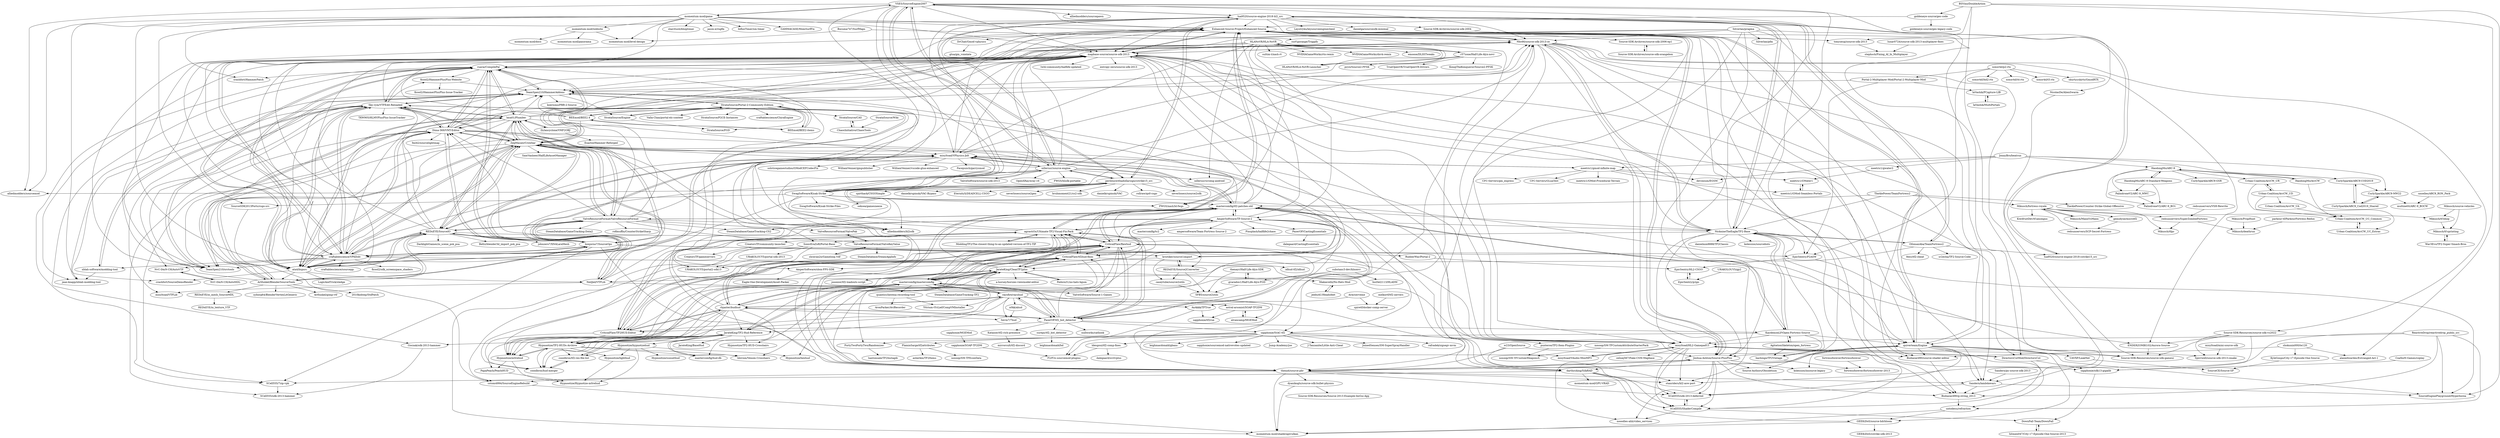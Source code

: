 digraph G {
"VSES/SourceEngine2007" -> "alliedmodders/hl2sdk" ["e"=1]
"VSES/SourceEngine2007" -> "lua9520/source-engine-2018-hl2_src"
"VSES/SourceEngine2007" -> "Enhanced-Source-Project/Enhanced-Source"
"VSES/SourceEngine2007" -> "Nbc66/source-sdk-2013-ce"
"VSES/SourceEngine2007" -> "quiverteam/Engine"
"VSES/SourceEngine2007" -> "mapbase-source/source-sdk-2013"
"VSES/SourceEngine2007" -> "perilouswithadollarsign/cstrike15_src"
"VSES/SourceEngine2007" -> "alliedmodders/sourcemod" ["e"=1]
"VSES/SourceEngine2007" -> "nillerusr/source-engine"
"VSES/SourceEngine2007" -> "SonicEraZoR/Portal-Base"
"VSES/SourceEngine2007" -> "Joshua-Ashton/Source-PlusPlus"
"VSES/SourceEngine2007" -> "NicknineTheEagle/TF2-Base"
"VSES/SourceEngine2007" -> "misyltoad/VPhysics-Jolt"
"VSES/SourceEngine2007" -> "momentum-mod/game"
"VSES/SourceEngine2007" -> "alliedmodders/sourcepawn" ["e"=1]
"mapbase-source/source-sdk-2013" -> "Nbc66/source-sdk-2013-ce"
"mapbase-source/source-sdk-2013" -> "Enhanced-Source-Project/Enhanced-Source"
"mapbase-source/source-sdk-2013" -> "Joshua-Ashton/Source-PlusPlus"
"mapbase-source/source-sdk-2013" -> "entropy-zero/source-sdk-2013" ["e"=1]
"mapbase-source/source-sdk-2013" -> "misyltoad/HL2-GamepadUI"
"mapbase-source/source-sdk-2013" -> "thexa4/source-pbr"
"mapbase-source/source-sdk-2013" -> "jean-knapp/xblah-modding-tool"
"mapbase-source/source-sdk-2013" -> "Biohazard90/g-string_2013"
"mapbase-source/source-sdk-2013" -> "TeamSpen210/HammerAddons"
"mapbase-source/source-sdk-2013" -> "quiverteam/Engine"
"mapbase-source/source-sdk-2013" -> "twhl-community/halflife-updated" ["e"=1]
"mapbase-source/source-sdk-2013" -> "SCell555/ShaderCompile"
"mapbase-source/source-sdk-2013" -> "Sandern/lambdawars"
"mapbase-source/source-sdk-2013" -> "darthryking/SilkRAD"
"mapbase-source/source-sdk-2013" -> "ruarai/CompilePal"
"Silverlan/pragma" -> "Silverlan/pfm"
"Silverlan/pragma" -> "DirectorsCutMod/DirectorsCut"
"Silverlan/pragma" -> "stanriders/hl2-asw-port"
"Silverlan/pragma" -> "TeamSpen210/srctools"
"Silverlan/pragma" -> "Nbc66/source-sdk-2013-ce"
"Silverlan/pragma" -> "thexa4/source-pbr"
"Silverlan/pragma" -> "mapbase-source/source-sdk-2013"
"Silverlan/pragma" -> "Biohazard90/source-shader-editor"
"quiverteam/Engine" -> "Enhanced-Source-Project/Enhanced-Source"
"quiverteam/Engine" -> "kolessios/insource-legacy"
"quiverteam/Engine" -> "Biohazard90/source-shader-editor"
"quiverteam/Engine" -> "SCell555/sdk-2013-deferred"
"quiverteam/Engine" -> "thexa4/source-pbr"
"quiverteam/Engine" -> "Sandern/lambdawars"
"quiverteam/Engine" -> "Joshua-Ashton/Source-PlusPlus"
"quiverteam/Engine" -> "untodesu/refraction"
"quiverteam/Engine" -> "SourceEnginePlayground/Hyperborea"
"quiverteam/Engine" -> "UAVXP/LeakNet"
"quiverteam/Engine" -> "GEEKiDoS/source-hdrbloom"
"REDxEYE/SourceIO" -> "lasa01/Plumber"
"REDxEYE/SourceIO" -> "ZeqMacaw/Crowbar"
"REDxEYE/SourceIO" -> "bonjorno7/SourceOps"
"REDxEYE/SourceIO" -> "ata4/bspsrc"
"REDxEYE/SourceIO" -> "Sky-rym/VTFEdit-Reloaded"
"REDxEYE/SourceIO" -> "craftablescience/VPKEdit"
"REDxEYE/SourceIO" -> "ValveResourceFormat/ValveResourceFormat"
"REDxEYE/SourceIO" -> "Artfunkel/BlenderSourceTools"
"REDxEYE/SourceIO" -> "DarklightGames/io_scene_psk_psa" ["e"=1]
"REDxEYE/SourceIO" -> "Dima-369/VMT-Editor"
"REDxEYE/SourceIO" -> "REDxEYE/Source2Converter"
"REDxEYE/SourceIO" -> "Befzz/blender3d_import_psk_psa" ["e"=1]
"REDxEYE/SourceIO" -> "misyltoad/VPhysics-Jolt"
"REDxEYE/SourceIO" -> "johnzero7/XNALaraMesh" ["e"=1]
"REDxEYE/SourceIO" -> "Nbc66/source-sdk-2013-ce"
"ZeqMacaw/Crowbar" -> "ata4/bspsrc"
"ZeqMacaw/Crowbar" -> "REDxEYE/SourceIO"
"ZeqMacaw/Crowbar" -> "Sky-rym/VTFEdit-Reloaded"
"ZeqMacaw/Crowbar" -> "lasa01/Plumber"
"ZeqMacaw/Crowbar" -> "craftablescience/VPKEdit"
"ZeqMacaw/Crowbar" -> "bonjorno7/SourceOps"
"ZeqMacaw/Crowbar" -> "Artfunkel/BlenderSourceTools"
"ZeqMacaw/Crowbar" -> "SamVanheer/HalfLifeAssetManager" ["e"=1]
"ZeqMacaw/Crowbar" -> "Dima-369/VMT-Editor"
"ZeqMacaw/Crowbar" -> "ruarai/CompilePal"
"ZeqMacaw/Crowbar" -> "NeilJed/VTFLib"
"ZeqMacaw/Crowbar" -> "ValveResourceFormat/ValveResourceFormat"
"ZeqMacaw/Crowbar" -> "misyltoad/VPhysics-Jolt"
"ZeqMacaw/Crowbar" -> "thexa4/source-pbr"
"ZeqMacaw/Crowbar" -> "TeamSpen210/srctools"
"n0kk/ahud" -> "Sevin7/7hud"
"JarateKing/CleanTF2plus" -> "agrastiOs/Ultimate-TF2-Visual-Fix-Pack"
"JarateKing/CleanTF2plus" -> "Fedora31/no-hats-bgum"
"JarateKing/CleanTF2plus" -> "Yttrium-tYcLief/CompVMInstaller"
"JarateKing/CleanTF2plus" -> "CriticalFlaw/tf2hud-fixes"
"JarateKing/CleanTF2plus" -> "JarateKing/TF2-Hud-Reference"
"JarateKing/CleanTF2plus" -> "Hypnootize/TF2-HUDs-Archive"
"JarateKing/CleanTF2plus" -> "jooonior/tf2-loadouts-script"
"JarateKing/CleanTF2plus" -> "mastercomfig/mastercomfig"
"JarateKing/CleanTF2plus" -> "Hypnootize/m0rehud"
"JarateKing/CleanTF2plus" -> "a-horsey/horsies-viewmodel-editor"
"JarateKing/CleanTF2plus" -> "Makiavellii/No-Hats-Mod"
"JarateKing/CleanTF2plus" -> "hbivnm/Venom-Crosshairs"
"JarateKing/CleanTF2plus" -> "Sky-rym/VTFEdit-Reloaded"
"Kataiser/tf2-rich-presence" -> "mirrorcult/tf2-discord"
"StrataSource/Portal-2-Community-Edition" -> "StrataSource/Engine"
"StrataSource/Portal-2-Community-Edition" -> "TeamSpen210/HammerAddons"
"StrataSource/Portal-2-Community-Edition" -> "StrataSource/FGD"
"StrataSource/Portal-2-Community-Edition" -> "BEEmod/BEE2.4"
"StrataSource/Portal-2-Community-Edition" -> "StrataSource/P2CE-Instances"
"StrataSource/Portal-2-Community-Edition" -> "BEEmod/BEE2-items"
"StrataSource/Portal-2-Community-Edition" -> "craftablescience/ChiraEngine"
"StrataSource/Portal-2-Community-Edition" -> "Valla-Chan/portal-elc-content"
"StrataSource/Portal-2-Community-Edition" -> "StrataSource/CAS"
"Sandern/py-source-sdk-2013" -> "Sandern/lambdawars"
"bonjorno7/SourceOps" -> "SCell555/7zip-vpk"
"bonjorno7/SourceOps" -> "lasa01/Plumber"
"bonjorno7/SourceOps" -> "Artfunkel/BlenderSourceTools"
"bonjorno7/SourceOps" -> "Dima-369/VMT-Editor"
"bonjorno7/SourceOps" -> "REDxEYE/SourceIO"
"bonjorno7/SourceOps" -> "ZeqMacaw/Crowbar"
"bonjorno7/SourceOps" -> "ruarai/CompilePal"
"bonjorno7/SourceOps" -> "kristiker/source1import"
"bonjorno7/SourceOps" -> "darthryking/SilkRAD"
"bonjorno7/SourceOps" -> "thexa4/source-pbr"
"bonjorno7/SourceOps" -> "craftablescience/VPKEdit"
"goldeneye-source/ges-code" -> "goldeneye-source/ges-legacy-code"
"goldeneye-source/ges-code" -> "Enhanced-Source-Project/Enhanced-Source"
"KaydemonLP/Open-Fortress-Source" -> "AgitationSkeleton/open_fortress"
"KaydemonLP/Open-Fortress-Source" -> "bachingo/TF2Vintage"
"KaydemonLP/Open-Fortress-Source" -> "NicknineTheEagle/TF2-Base"
"KaydemonLP/Open-Fortress-Source" -> "Gocnak/sdk-2013-hammer"
"KaydemonLP/Open-Fortress-Source" -> "misyltoad/HL2-GamepadUI"
"KaydemonLP/Open-Fortress-Source" -> "quiverteam/Engine"
"KaydemonLP/Open-Fortress-Source" -> "mastercomfig/tf2-patches-old"
"agrastiOs/Ultimate-TF2-Visual-Fix-Pack" -> "CriticalFlaw/tf2hud-fixes"
"agrastiOs/Ultimate-TF2-Visual-Fix-Pack" -> "ModdingTF2/The-closest-thing-to-an-updated-version-of-TF2-TIP"
"agrastiOs/Ultimate-TF2-Visual-Fix-Pack" -> "mastercomfig/mastercomfig"
"agrastiOs/Ultimate-TF2-Visual-Fix-Pack" -> "JarateKing/CleanTF2plus"
"agrastiOs/Ultimate-TF2-Visual-Fix-Pack" -> "mastercomfig/tf2-patches-old"
"agrastiOs/Ultimate-TF2-Visual-Fix-Pack" -> "PazerOP/tf2_bot_detector"
"agrastiOs/Ultimate-TF2-Visual-Fix-Pack" -> "CriticalFlaw/TF2HUD.Editor"
"agrastiOs/Ultimate-TF2-Visual-Fix-Pack" -> "CriticalFlaw/flawhud"
"agrastiOs/Ultimate-TF2-Visual-Fix-Pack" -> "jooonior/tf2-loadouts-script"
"agrastiOs/Ultimate-TF2-Visual-Fix-Pack" -> "AmperSoftware/TF-Source-2"
"agrastiOs/Ultimate-TF2-Visual-Fix-Pack" -> "CreatorsTF/community-launcher"
"agrastiOs/Ultimate-TF2-Visual-Fix-Pack" -> "ruarai/CompilePal"
"agrastiOs/Ultimate-TF2-Visual-Fix-Pack" -> "Sky-rym/VTFEdit-Reloaded"
"CriticalFlaw/tf2hud-fixes" -> "agrastiOs/Ultimate-TF2-Visual-Fix-Pack"
"CriticalFlaw/tf2hud-fixes" -> "CriticalFlaw/TF2HUD.Editor"
"CriticalFlaw/tf2hud-fixes" -> "CriticalFlaw/flawhud"
"CriticalFlaw/tf2hud-fixes" -> "idhud-tf2/idhud"
"CriticalFlaw/tf2hud-fixes" -> "JarateKing/CleanTF2plus"
"CriticalFlaw/tf2hud-fixes" -> "Hypnootize/TF2-HUD-Crosshairs"
"CriticalFlaw/tf2hud-fixes" -> "mastercomfig/mastercomfig"
"NeilJed/VTFLib" -> "Sky-rym/VTFEdit-Reloaded"
"NeilJed/VTFLib" -> "ZeqMacaw/Crowbar"
"NeilJed/VTFLib" -> "Dima-369/VMT-Editor"
"NeilJed/VTFLib" -> "darthryking/SilkRAD"
"NeilJed/VTFLib" -> "misyltoad/VTFLib"
"NeilJed/VTFLib" -> "mapbase-source/source-sdk-2013"
"Joshua-Ashton/Source-PlusPlus" -> "Enhanced-Source-Project/Enhanced-Source"
"Joshua-Ashton/Source-PlusPlus" -> "SCell555/sdk-2013-deferred"
"Joshua-Ashton/Source-PlusPlus" -> "thexa4/source-pbr"
"Joshua-Ashton/Source-PlusPlus" -> "kolessios/insource-legacy"
"Joshua-Ashton/Source-PlusPlus" -> "Biohazard90/g-string_2013"
"Joshua-Ashton/Source-PlusPlus" -> "SCell555/ShaderCompile"
"Joshua-Ashton/Source-PlusPlus" -> "Source-Authors/Obsoletium"
"Joshua-Ashton/Source-PlusPlus" -> "darthryking/SilkRAD"
"Joshua-Ashton/Source-PlusPlus" -> "nooodles-ahh/video_services"
"thexa4/source-pbr" -> "Joshua-Ashton/Source-PlusPlus"
"thexa4/source-pbr" -> "SCell555/sdk-2013-deferred"
"thexa4/source-pbr" -> "stanriders/hl2-asw-port"
"thexa4/source-pbr" -> "Enhanced-Source-Project/Enhanced-Source"
"thexa4/source-pbr" -> "quiverteam/Engine"
"thexa4/source-pbr" -> "Sandern/lambdawars"
"thexa4/source-pbr" -> "momentum-mod/shaderapivulkan"
"thexa4/source-pbr" -> "cstom4994/SourceEngineRebuild"
"thexa4/source-pbr" -> "dyanikoglu/source-sdk-bullet-physics"
"Dylancyclone/VMF2OBJ" -> "lasa01/Plumber"
"Dylancyclone/VMF2OBJ" -> "Exactol/Hammer-Reforged"
"JarateKing/TF2-Hud-Reference" -> "cooolbros/tf2-res-file-list"
"JarateKing/TF2-Hud-Reference" -> "Hypnootize/TF2-HUDs-Archive"
"JarateKing/TF2-Hud-Reference" -> "JarateKing/BaseHud"
"JarateKing/TF2-Hud-Reference" -> "cooolbros/hud-merger"
"JarateKing/TF2-Hud-Reference" -> "JarateKing/CleanTF2plus"
"JarateKing/TF2-Hud-Reference" -> "Hypnootize/TF2-HUD-Crosshairs"
"JarateKing/TF2-Hud-Reference" -> "hbivnm/Venom-Crosshairs"
"JarateKing/TF2-Hud-Reference" -> "mastercomfig/hud-db"
"JarateKing/TF2-Hud-Reference" -> "Hypnootize/m0rehud"
"BSVino/DoubleAction" -> "alanedwardes/Estranged-Act-1"
"BSVino/DoubleAction" -> "tonysergi/source-sdk-2013"
"BSVino/DoubleAction" -> "Sandern/lambdawars"
"BSVino/DoubleAction" -> "SourceEnginePlayground/Hyperborea"
"BSVino/DoubleAction" -> "goldeneye-source/ges-code"
"momentum-mod/website" -> "momentum-mod/level-design"
"momentum-mod/website" -> "momentum-mod/panorama"
"momentum-mod/website" -> "momentum-mod/docs"
"redsunservers/SuperZombieFortress" -> "Mikusch/tfgo"
"redsunservers/SuperZombieFortress" -> "Mikusch/deathrun"
"Bocuma747/SurfMaps" -> "surf-gorange/Triggify"
"Bocuma747/SurfMaps" -> "momentum-mod/level-design"
"Biohazard90/g-string_2013" -> "untodesu/refraction"
"tonysergi/source-sdk-2013" -> "stephsch/Fixing_AI_In_Multiplayer"
"FortyTwoFortyTwo/Randomizer" -> "haxtonsale/TF2Instagib"
"Gocnak/sdk-2013-hammer" -> "SCell555/sdk-2013-hammer"
"alvancamp/MGEMod" -> "astral-arsonist/SOAP-TF2DM"
"astral-arsonist/SOAP-TF2DM" -> "alvancamp/MGEMod"
"astral-arsonist/SOAP-TF2DM" -> "sapphonie/tf2rue"
"Hypnootize/hypnotizehud" -> "Hypnootize/Hypnotize-m0rehud"
"Hypnootize/hypnotizehud" -> "Hypnootize/hexhud"
"Hypnootize/hypnotizehud" -> "Hypnootize/sunsethud"
"Hypnootize/hypnotizehud" -> "Hypnootize/lighthud"
"Hypnootize/hypnotizehud" -> "cooolbros/tf2-res-file-list"
"UAVXP/LeakNet" -> "SourceCE/Source-SP"
"SCell555/sdk-2013-deferred" -> "SCell555/ShaderCompile"
"SCell555/ShaderCompile" -> "SCell555/sdk-2013-deferred"
"SCell555/ShaderCompile" -> "nooodles-ahh/video_services"
"SCell555/ShaderCompile" -> "DownFall-Team/DownFall"
"nosoop/SM-TFCustomAttributeStarterPack" -> "nosoop/SM-TFCustomWeaponsX"
"bachingo/TF2Vintage" -> "fortressforever/fortressforever-2013"
"lunar0724/source-sdk-2013-multiplayer-fixes" -> "stephsch/Fixing_AI_In_Multiplayer"
"AgitationSkeleton/open_fortress" -> "KaydemonLP/Open-Fortress-Source"
"AgitationSkeleton/open_fortress" -> "bachingo/TF2Vintage"
"perilouswithadollarsign/cstrike15_src" -> "VSES/SourceEngine2007"
"perilouswithadollarsign/cstrike15_src" -> "alliedmodders/hl2sdk" ["e"=1]
"perilouswithadollarsign/cstrike15_src" -> "bruhmoment21/cs2-sdk" ["e"=1]
"perilouswithadollarsign/cstrike15_src" -> "danielkrupinski/VAC" ["e"=1]
"perilouswithadollarsign/cstrike15_src" -> "lua9520/source-engine-2018-hl2_src"
"perilouswithadollarsign/cstrike15_src" -> "SwagSoftware/Kisak-Strike"
"perilouswithadollarsign/cstrike15_src" -> "rollraw/qo0-csgo" ["e"=1]
"perilouswithadollarsign/cstrike15_src" -> "neverlosecc/source2sdk" ["e"=1]
"perilouswithadollarsign/cstrike15_src" -> "spirthack/CSGOSimple" ["e"=1]
"perilouswithadollarsign/cstrike15_src" -> "alliedmodders/sourcemod" ["e"=1]
"perilouswithadollarsign/cstrike15_src" -> "nillerusr/source-engine"
"perilouswithadollarsign/cstrike15_src" -> "danielkrupinski/VAC-Bypass" ["e"=1]
"perilouswithadollarsign/cstrike15_src" -> "EternityX/DEADCELL-CSGO" ["e"=1]
"perilouswithadollarsign/cstrike15_src" -> "neverlosecc/source2gen" ["e"=1]
"perilouswithadollarsign/cstrike15_src" -> "SteamDatabase/GameTracking-CS2" ["e"=1]
"BEEmod/BEE2.4" -> "BEEmod/BEE2-items"
"BEEmod/BEE2.4" -> "StrataSource/Portal-2-Community-Edition"
"BEEmod/BEE2.4" -> "TeamSpen210/HammerAddons"
"BEEmod/BEE2.4" -> "mapbase-source/source-sdk-2013"
"BEEmod/BEE2.4" -> "TeamSpen210/srctools"
"OthmanAba/TeamFortress2" -> "lua9520/source-engine-2018-hl2_src"
"OthmanAba/TeamFortress2" -> "NicknineTheEagle/TF2-Base"
"OthmanAba/TeamFortress2" -> "8dcc/tf2-cheat"
"OthmanAba/TeamFortress2" -> "sr2echa/TF2-Source-Code"
"OthmanAba/TeamFortress2" -> "NeilJed/VTFLib"
"OthmanAba/TeamFortress2" -> "lua9520/source-engine-2018-cstrike15_src"
"SwagSoftware/Kisak-Strike" -> "SourceSDK2013Ports/csgo-src"
"SwagSoftware/Kisak-Strike" -> "nillerusr/source-engine"
"SwagSoftware/Kisak-Strike" -> "SwagSoftware/Kisak-Strike-Files"
"SwagSoftware/Kisak-Strike" -> "perilouswithadollarsign/cstrike15_src"
"SwagSoftware/Kisak-Strike" -> "misyltoad/VPhysics-Jolt"
"SwagSoftware/Kisak-Strike" -> "Enhanced-Source-Project/Enhanced-Source"
"SwagSoftware/Kisak-Strike" -> "mastercomfig/tf2-patches-old"
"SwagSoftware/Kisak-Strike" -> "mapbase-source/source-sdk-2013"
"SwagSoftware/Kisak-Strike" -> "Nbc66/source-sdk-2013-ce"
"SwagSoftware/Kisak-Strike" -> "lua9520/source-engine-2018-hl2_src"
"SwagSoftware/Kisak-Strike" -> "quiverteam/Engine"
"SwagSoftware/Kisak-Strike" -> "seksea/gamesneeze" ["e"=1]
"SwagSoftware/Kisak-Strike" -> "alliedmodders/hl2sdk" ["e"=1]
"SwagSoftware/Kisak-Strike" -> "ata4/bspsrc"
"SwagSoftware/Kisak-Strike" -> "FWGS/xash3d-fwgs" ["e"=1]
"ata4/bspsrc" -> "ZeqMacaw/Crowbar"
"ata4/bspsrc" -> "lasa01/Plumber"
"ata4/bspsrc" -> "ruarai/CompilePal"
"ata4/bspsrc" -> "Sky-rym/VTFEdit-Reloaded"
"ata4/bspsrc" -> "Dima-369/VMT-Editor"
"ata4/bspsrc" -> "ValveResourceFormat/ValveResourceFormat"
"ata4/bspsrc" -> "REDxEYE/SourceIO"
"ata4/bspsrc" -> "craftablescience/VPKEdit"
"ata4/bspsrc" -> "NeilJed/VTFLib"
"ata4/bspsrc" -> "misyltoad/VPhysics-Jolt"
"ata4/bspsrc" -> "crashfort/SourceDemoRender" ["e"=1]
"ata4/bspsrc" -> "LogicAndTrick/sledge" ["e"=1]
"ata4/bspsrc" -> "TeamSpen210/HammerAddons"
"ata4/bspsrc" -> "mapbase-source/source-sdk-2013"
"ata4/bspsrc" -> "Artfunkel/BlenderSourceTools"
"PapaPeach/PeachHUD" -> "Hypnootize/Hypnotize-m0rehud"
"rbjaxter/budhud" -> "CriticalFlaw/flawhud"
"rbjaxter/budhud" -> "CriticalFlaw/TF2HUD.Editor"
"rbjaxter/budhud" -> "mastercomfig/mastercomfig"
"rbjaxter/budhud" -> "raysfire/rayshud"
"rbjaxter/budhud" -> "PazerOP/tf2_bot_detector"
"rbjaxter/budhud" -> "CriticalFlaw/tf2hud-fixes"
"rbjaxter/budhud" -> "Hypnootize/m0rehud"
"rbjaxter/budhud" -> "JarateKing/CleanTF2plus"
"rbjaxter/budhud" -> "cooolbros/hud-merger"
"rbjaxter/budhud" -> "PapaPeach/PeachHUD"
"rbjaxter/budhud" -> "Sevin7/7hud"
"rbjaxter/budhud" -> "JarateKing/TF2-Hud-Reference"
"rbjaxter/budhud" -> "agrastiOs/Ultimate-TF2-Visual-Fix-Pack"
"rbjaxter/budhud" -> "mastercomfig/hud-db"
"rbjaxter/budhud" -> "Hypnootize/hypnotizehud"
"r57zone/Half-Life-Alyx-novr" -> "HLANoVR/HLA-NoVR"
"r57zone/Half-Life-Alyx-novr" -> "pyyii/Source2-PFSK"
"r57zone/Half-Life-Alyx-novr" -> "HLANoVR/HLA-NoVR-Launcher"
"r57zone/Half-Life-Alyx-novr" -> "TrueOpenVR/TrueOpenVR-Drivers" ["e"=1]
"r57zone/Half-Life-Alyx-novr" -> "KonqiTheKonqueror/Source2-PFSK"
"r57zone/Half-Life-Alyx-novr" -> "Dima-369/VMT-Editor"
"momentum-mod/game" -> "crashfort/SourceDemoRender" ["e"=1]
"momentum-mod/game" -> "shavitush/bhoptimer" ["e"=1]
"momentum-mod/game" -> "ruarai/CompilePal"
"momentum-mod/game" -> "momentum-mod/website"
"momentum-mod/game" -> "mapbase-source/source-sdk-2013"
"momentum-mod/game" -> "jason-e/rngfix" ["e"=1]
"momentum-mod/game" -> "InfluxTimer/sm-timer" ["e"=1]
"momentum-mod/game" -> "momentum-mod/level-design"
"momentum-mod/game" -> "alliedmodders/sourcemod" ["e"=1]
"momentum-mod/game" -> "crashfort/HammerPatch"
"momentum-mod/game" -> "ata4/bspsrc"
"momentum-mod/game" -> "GAMMACASE/MomSurfFix" ["e"=1]
"momentum-mod/game" -> "VSES/SourceEngine2007"
"momentum-mod/game" -> "Nbc66/source-sdk-2013-ce"
"momentum-mod/game" -> "Enhanced-Source-Project/Enhanced-Source"
"lasa01/Plumber" -> "REDxEYE/SourceIO"
"lasa01/Plumber" -> "ata4/bspsrc"
"lasa01/Plumber" -> "bonjorno7/SourceOps"
"lasa01/Plumber" -> "ZeqMacaw/Crowbar"
"lasa01/Plumber" -> "Artfunkel/BlenderSourceTools"
"lasa01/Plumber" -> "Dylancyclone/VMF2OBJ"
"lasa01/Plumber" -> "Sky-rym/VTFEdit-Reloaded"
"lasa01/Plumber" -> "ruarai/CompilePal"
"lasa01/Plumber" -> "TeamSpen210/HammerAddons"
"lasa01/Plumber" -> "Dima-369/VMT-Editor"
"lasa01/Plumber" -> "craftablescience/VPKEdit"
"lasa01/Plumber" -> "ValveResourceFormat/ValveResourceFormat"
"lasa01/Plumber" -> "mapbase-source/source-sdk-2013"
"lasa01/Plumber" -> "misyltoad/VPhysics-Jolt"
"lasa01/Plumber" -> "Nbc66/source-sdk-2013-ce"
"mastercomfig/tf2-patches-old" -> "mastercomfig/mastercomfig"
"mastercomfig/tf2-patches-old" -> "agrastiOs/Ultimate-TF2-Visual-Fix-Pack"
"mastercomfig/tf2-patches-old" -> "PazerOP/tf2_bot_detector"
"mastercomfig/tf2-patches-old" -> "AmperSoftware/TF-Source-2"
"mastercomfig/tf2-patches-old" -> "CriticalFlaw/tf2hud-fixes"
"mastercomfig/tf2-patches-old" -> "KaydemonLP/Open-Fortress-Source"
"mastercomfig/tf2-patches-old" -> "misyltoad/VPhysics-Jolt"
"mastercomfig/tf2-patches-old" -> "CriticalFlaw/flawhud"
"mastercomfig/tf2-patches-old" -> "ValveSoftware/Source-1-Games" ["e"=1]
"mastercomfig/tf2-patches-old" -> "mapbase-source/source-sdk-2013"
"mastercomfig/tf2-patches-old" -> "NicknineTheEagle/TF2-Base"
"mastercomfig/tf2-patches-old" -> "Enhanced-Source-Project/Enhanced-Source"
"mastercomfig/tf2-patches-old" -> "ZeqMacaw/Crowbar"
"mastercomfig/tf2-patches-old" -> "JarateKing/CleanTF2plus"
"mastercomfig/tf2-patches-old" -> "ValveResourceFormat/ValveResourceFormat"
"caseytube/source2utils" -> "5FB5/source2utils"
"PazerOP/tf2_bot_detector" -> "mastercomfig/mastercomfig"
"PazerOP/tf2_bot_detector" -> "agrastiOs/Ultimate-TF2-Visual-Fix-Pack"
"PazerOP/tf2_bot_detector" -> "mastercomfig/tf2-patches-old"
"PazerOP/tf2_bot_detector" -> "surepy/tf2_bot_detector"
"PazerOP/tf2_bot_detector" -> "CriticalFlaw/TF2HUD.Editor"
"PazerOP/tf2_bot_detector" -> "rbjaxter/budhud"
"PazerOP/tf2_bot_detector" -> "CriticalFlaw/flawhud"
"PazerOP/tf2_bot_detector" -> "CriticalFlaw/tf2hud-fixes"
"PazerOP/tf2_bot_detector" -> "JarateKing/CleanTF2plus"
"PazerOP/tf2_bot_detector" -> "KaydemonLP/Open-Fortress-Source"
"PazerOP/tf2_bot_detector" -> "sapphonie/StAC-tf2"
"PazerOP/tf2_bot_detector" -> "raysfire/rayshud"
"PazerOP/tf2_bot_detector" -> "nullworks/cathook" ["e"=1]
"PazerOP/tf2_bot_detector" -> "AmperSoftware/TF-Source-2"
"PazerOP/tf2_bot_detector" -> "Kataiser/tf2-rich-presence"
"Enhanced-Source-Project/Enhanced-Source" -> "Joshua-Ashton/Source-PlusPlus"
"Enhanced-Source-Project/Enhanced-Source" -> "mapbase-source/source-sdk-2013"
"Enhanced-Source-Project/Enhanced-Source" -> "quiverteam/Engine"
"Enhanced-Source-Project/Enhanced-Source" -> "thexa4/source-pbr"
"Enhanced-Source-Project/Enhanced-Source" -> "Nbc66/source-sdk-2013-ce"
"Enhanced-Source-Project/Enhanced-Source" -> "Biohazard90/g-string_2013"
"Enhanced-Source-Project/Enhanced-Source" -> "NicolasDe/AlienSwarm"
"Enhanced-Source-Project/Enhanced-Source" -> "misyltoad/HL2-GamepadUI"
"Enhanced-Source-Project/Enhanced-Source" -> "Biohazard90/source-shader-editor"
"Enhanced-Source-Project/Enhanced-Source" -> "misyltoad/VAudio-MiniMP3"
"Enhanced-Source-Project/Enhanced-Source" -> "TeamSpen210/HammerAddons"
"Enhanced-Source-Project/Enhanced-Source" -> "DrChat/Gmod-vphysics"
"Enhanced-Source-Project/Enhanced-Source" -> "TeamSpen210/srctools"
"Enhanced-Source-Project/Enhanced-Source" -> "tonysergi/source-sdk-2013"
"Enhanced-Source-Project/Enhanced-Source" -> "Sandern/lambdawars"
"REDxEYE/Source2Converter" -> "kristiker/source1import"
"REDxEYE/Source2Converter" -> "caseytube/source2utils"
"REDxEYE/Source2Converter" -> "5FB5/source2utils"
"Nbc66/source-sdk-2013-ce" -> "mapbase-source/source-sdk-2013"
"Nbc66/source-sdk-2013-ce" -> "Enhanced-Source-Project/Enhanced-Source"
"Nbc66/source-sdk-2013-ce" -> "TeamSpen210/HammerAddons"
"Nbc66/source-sdk-2013-ce" -> "quiverteam/Engine"
"Nbc66/source-sdk-2013-ce" -> "Joshua-Ashton/Source-PlusPlus"
"Nbc66/source-sdk-2013-ce" -> "Source-SDK-Resources/source-sdk-vs2022"
"Nbc66/source-sdk-2013-ce" -> "craftablescience/VPKEdit"
"Nbc66/source-sdk-2013-ce" -> "NicknineTheEagle/TF2-Base"
"Nbc66/source-sdk-2013-ce" -> "misyltoad/HL2-GamepadUI"
"Nbc66/source-sdk-2013-ce" -> "thexa4/source-pbr"
"Nbc66/source-sdk-2013-ce" -> "Biohazard90/g-string_2013"
"Nbc66/source-sdk-2013-ce" -> "SCell555/ShaderCompile"
"Nbc66/source-sdk-2013-ce" -> "DirectorsCutMod/DirectorsCut"
"Nbc66/source-sdk-2013-ce" -> "TeamSpen210/srctools"
"Nbc66/source-sdk-2013-ce" -> "ENDERZOMBI102/Aurora-Source"
"cooolbros/tf2-res-file-list" -> "cooolbros/hud-merger"
"cooolbros/tf2-res-file-list" -> "JarateKing/TF2-Hud-Reference"
"TheAlePower/TeamFortress2" -> "TheAlePower/Counter-Strike-Global-Offensive"
"TheAlePower/TeamFortress2" -> "Mikusch/fortress-royale"
"TheAlePower/TeamFortress2" -> "NicknineTheEagle/TF2-Base"
"TheAlePower/TeamFortress2" -> "mastercomfig/tf2-patches-old"
"BEEmod/BEE2-items" -> "BEEmod/BEE2.4"
"BEEmod/BEE2-items" -> "TeamSpen210/HammerAddons"
"BEEmod/BEE2-items" -> "StrataSource/Portal-2-Community-Edition"
"sapphonie/StAC-tf2" -> "ldesgoui/tf2-comp-fixes"
"sapphonie/StAC-tf2" -> "leighmacdonald/gbans"
"sapphonie/StAC-tf2" -> "punteroo/TF2-Item-Plugins"
"sapphonie/StAC-tf2" -> "sapphonie/sourcemod-nativevotes-updated"
"sapphonie/StAC-tf2" -> "FortyTwoFortyTwo/Randomizer"
"sapphonie/StAC-tf2" -> "F2/F2s-sourcemod-plugins"
"sapphonie/StAC-tf2" -> "FlaminSarge/tf2attributes"
"sapphonie/StAC-tf2" -> "Jump-Academy/jse"
"sapphonie/StAC-tf2" -> "J-Tanzanite/Little-Anti-Cheat" ["e"=1]
"sapphonie/StAC-tf2" -> "JoinedSenses/SM-SuperSprayHandler"
"sapphonie/StAC-tf2" -> "rafradek/sigsegv-mvm"
"fortressforever/fortressforever" -> "fortressforever/fortressforever-2013"
"War3Evo/TF2-Super-Smash-Bros" -> "Mikusch/tf-sprinting"
"Fedora31/no-hats-bgum" -> "JarateKing/CleanTF2plus"
"lua9520/source-engine-2018-cstrike15_src" -> "lua9520/source-engine-2018-hl2_src"
"lua9520/source-engine-2018-hl2_src" -> "lua9520/source-engine-2018-cstrike15_src"
"lua9520/source-engine-2018-hl2_src" -> "VSES/SourceEngine2007"
"lua9520/source-engine-2018-hl2_src" -> "NicknineTheEagle/TF2-Base"
"lua9520/source-engine-2018-hl2_src" -> "SourceSDK2013Ports/csgo-src"
"lua9520/source-engine-2018-hl2_src" -> "OthmanAba/TeamFortress2"
"lua9520/source-engine-2018-hl2_src" -> "mapbase-source/source-sdk-2013"
"lua9520/source-engine-2018-hl2_src" -> "Nbc66/source-sdk-2013-ce"
"lua9520/source-engine-2018-hl2_src" -> "alliedmodders/hl2sdk" ["e"=1]
"lua9520/source-engine-2018-hl2_src" -> "nillerusr/source-engine"
"lua9520/source-engine-2018-hl2_src" -> "Leystryku/leysourceengineclient" ["e"=1]
"lua9520/source-engine-2018-hl2_src" -> "danielga/sourcesdk-minimal" ["e"=1]
"lua9520/source-engine-2018-hl2_src" -> "Enhanced-Source-Project/Enhanced-Source"
"lua9520/source-engine-2018-hl2_src" -> "Source-SDK-Archives/source-sdk-2004"
"lua9520/source-engine-2018-hl2_src" -> "perilouswithadollarsign/cstrike15_src"
"lua9520/source-engine-2018-hl2_src" -> "Source-Authors/Obsoletium"
"ruarai/CompilePal" -> "TeamSpen210/HammerAddons"
"ruarai/CompilePal" -> "Dima-369/VMT-Editor"
"ruarai/CompilePal" -> "ata4/bspsrc"
"ruarai/CompilePal" -> "Sky-rym/VTFEdit-Reloaded"
"ruarai/CompilePal" -> "bonjorno7/SourceOps"
"ruarai/CompilePal" -> "mapbase-source/source-sdk-2013"
"ruarai/CompilePal" -> "SCell555/7zip-vpk"
"ruarai/CompilePal" -> "Enhanced-Source-Project/Enhanced-Source"
"ruarai/CompilePal" -> "thexa4/source-pbr"
"ruarai/CompilePal" -> "ZeqMacaw/Crowbar"
"ruarai/CompilePal" -> "ficool2/HammerPlusPlus-Website"
"ruarai/CompilePal" -> "craftablescience/VPKEdit"
"ruarai/CompilePal" -> "Gocnak/sdk-2013-hammer"
"ruarai/CompilePal" -> "lasa01/Plumber"
"ruarai/CompilePal" -> "crashfort/HammerPatch"
"TeamSpen210/HammerAddons" -> "TeamSpen210/srctools"
"TeamSpen210/HammerAddons" -> "StrataSource/Engine"
"TeamSpen210/HammerAddons" -> "ruarai/CompilePal"
"TeamSpen210/HammerAddons" -> "jean-knapp/xblah-modding-tool"
"TeamSpen210/HammerAddons" -> "StrataSource/Portal-2-Community-Edition"
"TeamSpen210/HammerAddons" -> "Sky-rym/VTFEdit-Reloaded"
"TeamSpen210/HammerAddons" -> "koerismo/PBR-2-Source"
"TeamSpen210/HammerAddons" -> "misyltoad/HL2-GamepadUI"
"TeamSpen210/HammerAddons" -> "URAKOLOUY5/portal2-sdk13"
"thenayr/Half-Life-Alyx-SDK" -> "gvarados1/Half-Life-Alyx-FGD"
"thenayr/Half-Life-Alyx-SDK" -> "5FB5/source2utils"
"Hypnootize/TF2-HUDs-Archive" -> "mastercomfig/hud-db"
"Hypnootize/TF2-HUDs-Archive" -> "cooolbros/tf2-res-file-list"
"Hypnootize/TF2-HUDs-Archive" -> "JarateKing/TF2-Hud-Reference"
"Hypnootize/TF2-HUDs-Archive" -> "Hypnootize/m0rehud"
"Hypnootize/TF2-HUDs-Archive" -> "cooolbros/hud-merger"
"Hypnootize/TF2-HUDs-Archive" -> "Hypnootize/lighthud"
"Hypnootize/TF2-HUDs-Archive" -> "hbivnm/Venom-Crosshairs"
"Hypnootize/TF2-HUDs-Archive" -> "JarateKing/CleanTF2plus"
"ldesgoui/tf2-comp-fixes" -> "dalegaard/srctvplus"
"ldesgoui/tf2-comp-fixes" -> "F2/F2s-sourcemod-plugins"
"SonicEraZoR/Portal-Base" -> "URAKOLOUY5/portal-sdk-2013"
"SonicEraZoR/Portal-Base" -> "EpicSentry/P2ASW"
"SonicEraZoR/Portal-Base" -> "RubberWar/Portal-2"
"SonicEraZoR/Portal-Base" -> "URAKOLOUY5/portal2-sdk13"
"SonicEraZoR/Portal-Base" -> "cstom4994/SourceEngineRebuild"
"SonicEraZoR/Portal-Base" -> "ENDERZOMBI102/Aurora-Source"
"SonicEraZoR/Portal-Base" -> "momentum-mod/shaderapivulkan"
"HaodongMo/ArcCW" -> "HaodongMo/ARC-9"
"HaodongMo/ArcCW" -> "Urban-Coalition/ArcCW_UC_Common"
"Biohazard90/source-shader-editor" -> "Biohazard90/g-string_2013"
"URAKOLOUY5/portal-sdk-2013" -> "URAKOLOUY5/portal2-sdk13"
"Mikusch/fortress-royale" -> "redsunservers/SuperZombieFortress"
"Mikusch/fortress-royale" -> "Mikusch/MannVsMann"
"Mikusch/fortress-royale" -> "Mikusch/tfgo"
"Mikusch/fortress-royale" -> "gemidyne/microtf2"
"Mikusch/fortress-royale" -> "Mikusch/tf-bhop"
"Mikusch/fortress-royale" -> "KiwifruitDev/tf-amongus"
"Mikusch/fortress-royale" -> "redsunservers/SCP-Secret-Fortress"
"substanc3-dev/hlnonvr" -> "InsDel2113/HLADM"
"substanc3-dev/hlnonvr" -> "gvarados1/Half-Life-Alyx-FGD"
"untodesu/refraction" -> "momentum-mod/shaderapivulkan"
"untodesu/refraction" -> "GEEKiDoS/source-hdrbloom"
"GEEKiDoS/source-hdrbloom" -> "GEEKiDoS/cstrike-sdk-2013"
"GEEKiDoS/source-hdrbloom" -> "momentum-mod/shaderapivulkan"
"CreatorsTF/community-launcher" -> "CreatorsTF/gameservers"
"StrataSource/CAS" -> "ChaosInitiative/ChaosTools"
"gvarados1/Half-Life-Alyx-FGD" -> "thenayr/Half-Life-Alyx-SDK"
"gvarados1/Half-Life-Alyx-FGD" -> "5FB5/source2utils"
"dyanikoglu/source-sdk-bullet-physics" -> "momentum-mod/shaderapivulkan"
"dyanikoglu/source-sdk-bullet-physics" -> "Source-SDK-Resources/Source-2013-Example-ImGui-App"
"redsunservers/VSH-Rewrite" -> "redsunservers/SuperZombieFortress"
"CriticalFlaw/TF2HUD.Editor" -> "CriticalFlaw/tf2hud-fixes"
"CriticalFlaw/TF2HUD.Editor" -> "CriticalFlaw/flawhud"
"CriticalFlaw/TF2HUD.Editor" -> "cooolbros/hud-merger"
"CriticalFlaw/TF2HUD.Editor" -> "agrastiOs/Ultimate-TF2-Visual-Fix-Pack"
"CriticalFlaw/TF2HUD.Editor" -> "rbjaxter/budhud"
"CriticalFlaw/TF2HUD.Editor" -> "Hypnootize/TF2-HUDs-Archive"
"nillerusr/source-engine" -> "FWGS/xash3d-fwgs" ["e"=1]
"nillerusr/source-engine" -> "nillerusr/srceng-android" ["e"=1]
"nillerusr/source-engine" -> "misyltoad/VPhysics-Jolt"
"nillerusr/source-engine" -> "SwagSoftware/Kisak-Strike"
"nillerusr/source-engine" -> "lua9520/source-engine-2018-hl2_src"
"nillerusr/source-engine" -> "VSES/SourceEngine2007"
"nillerusr/source-engine" -> "mapbase-source/source-sdk-2013"
"nillerusr/source-engine" -> "Nbc66/source-sdk-2013-ce"
"nillerusr/source-engine" -> "mastercomfig/tf2-patches-old"
"nillerusr/source-engine" -> "perilouswithadollarsign/cstrike15_src"
"nillerusr/source-engine" -> "ValveSoftware/source-sdk-2013" ["e"=1]
"nillerusr/source-engine" -> "craftablescience/VPKEdit"
"nillerusr/source-engine" -> "OpenXRay/xray-16" ["e"=1]
"nillerusr/source-engine" -> "ZeqMacaw/Crowbar"
"nillerusr/source-engine" -> "FWGS/hlsdk-portable" ["e"=1]
"Source-SDK-Archives/source-sdk-2004" -> "Source-SDK-Archives/source-sdk-2006-ep1"
"Artfunkel/BlenderSourceTools" -> "bonjorno7/SourceOps"
"Artfunkel/BlenderSourceTools" -> "Artfunkel/gimp-vtf"
"Artfunkel/BlenderSourceTools" -> "lasa01/Plumber"
"Artfunkel/BlenderSourceTools" -> "ZeqMacaw/Crowbar"
"Artfunkel/BlenderSourceTools" -> "Sky-rym/VTFEdit-Reloaded"
"Artfunkel/BlenderSourceTools" -> "REDxEYE/SourceIO"
"Artfunkel/BlenderSourceTools" -> "2010kohtep/StdPatch"
"Artfunkel/BlenderSourceTools" -> "Dima-369/VMT-Editor"
"Artfunkel/BlenderSourceTools" -> "REDxEYE/io_mesh_SourceMDL"
"Artfunkel/BlenderSourceTools" -> "syborg64/BlenderVertexLitGeneric"
"kristiker/source1import" -> "REDxEYE/Source2Converter"
"kristiker/source1import" -> "AmperSoftware/sbox-FPS-SDK"
"kristiker/source1import" -> "caseytube/source2utils"
"ficool2/HammerPlusPlus-Website" -> "ficool2/HammerPlusPlus-Issue-Tracker"
"ficool2/HammerPlusPlus-Website" -> "TeamSpen210/HammerAddons"
"cooolbros/hud-merger" -> "cooolbros/tf2-res-file-list"
"Mikusch/MannVsMann" -> "Mikusch/fortress-royale"
"Portal-2-Multiplayer-Mod/Portal-2-Multiplayer-Mod" -> "IaVashik/PCapture-LIB"
"Portal-2-Multiplayer-Mod/Portal-2-Multiplayer-Mod" -> "EpicSentry/P2ASW"
"Portal-2-Multiplayer-Mod/Portal-2-Multiplayer-Mod" -> "TeamSpen210/HammerAddons"
"Mikusch/source-vehicles" -> "Mikusch/tf-sprinting"
"Mikusch/source-vehicles" -> "Mikusch/tf-bhop"
"Mikusch/tf-sprinting" -> "War3Evo/TF2-Super-Smash-Bros"
"FlaminSarge/tf2attributes" -> "asherkin/TF2Items"
"FlaminSarge/tf2attributes" -> "nosoop/SM-TFEconData"
"SCell555/7zip-vpk" -> "SCell555/sdk-2013-hammer"
"StrataSource/Engine" -> "StrataSource/FGD"
"StrataSource/Engine" -> "StrataSource/Portal-2-Community-Edition"
"shokunin000/te120" -> "KyleGospo/City-17-Episode-One-Source"
"shokunin000/te120" -> "Biohazard90/source-shader-editor"
"shokunin000/te120" -> "alanedwardes/Estranged-Act-1"
"Source-SDK-Archives/source-sdk-orangebox" -> "Source-SDK-Archives/source-sdk-2006-ep1"
"Source-SDK-Archives/source-sdk-2006-ep1" -> "Source-SDK-Archives/source-sdk-orangebox"
"Urban-Coalition/ArcCW_UD" -> "Urban-Coalition/ArcCW_UC_Common"
"Urban-Coalition/ArcCW_UD" -> "Urban-Coalition/ArcCW_UC_Extras"
"Urban-Coalition/ArcCW_UD" -> "Urban-Coalition/ArcCW_UR"
"Urban-Coalition/ArcCW_UD" -> "Urban-Coalition/ArcCW_UA"
"AnAkkk/TFTrue" -> "sapphonie/tf2rue"
"AnAkkk/TFTrue" -> "F2/F2s-sourcemod-plugins"
"sapphonie/MGEMod" -> "sapphonie/SOAP-TF2DM"
"melkortf/tf2-servers" -> "spiretf/docker-comp-server"
"StrataSource/Wiki" -> "ChaosInitiative/ChaosTools"
"punteroo/TF2-Item-Plugins" -> "nosoop/SM-TFCustomWeaponsX"
"sapphonie/SOAP-TF2DM" -> "F2/F2s-sourcemod-plugins"
"Mikusch/tf-bhop" -> "Mikusch/tf-sprinting"
"ChaosInitiative/ChaosTools" -> "StrataSource/CAS"
"Urban-Coalition/ArcCW_UR" -> "Urban-Coalition/ArcCW_UD"
"Urban-Coalition/ArcCW_UR" -> "Urban-Coalition/ArcCW_UC_Common"
"HaodongMo/ARC-9" -> "HaodongMo/ARC-9-Standard-Weapons"
"HaodongMo/ARC-9" -> "HaodongMo/ArcCW"
"HaodongMo/ARC-9" -> "PalindroneV2/ARC-9_MWC"
"HaodongMo/ARC-9" -> "PalindroneV2/ARC-9_BO1"
"HaodongMo/ARC-9" -> "CurlySparkle/ARC9-COD2019"
"HaodongMo/ARC-9" -> "CurlySparkle/ARC9-GSR"
"HaodongMo/ARC-9" -> "Urban-Coalition/ArcCW_UR"
"meetric1/GWater1" -> "meetric1/GMod-Seamless-Portals"
"AmperSoftware/sbox-FPS-SDK" -> "Eagle-One-Development/Asset-Packer"
"HaodongMo/ARC-9-Standard-Weapons" -> "PalindroneV2/ARC-9_BO1"
"HaodongMo/ARC-9-Standard-Weapons" -> "PalindroneV2/ARC-9_MWC"
"HaodongMo/ARC-9-Standard-Weapons" -> "HaodongMo/ARC-9"
"ValveResourceFormat/ValveResourceFormat" -> "ata4/bspsrc"
"ValveResourceFormat/ValveResourceFormat" -> "REDxEYE/SourceIO"
"ValveResourceFormat/ValveResourceFormat" -> "ZeqMacaw/Crowbar"
"ValveResourceFormat/ValveResourceFormat" -> "SteamDatabase/GameTracking-Dota2" ["e"=1]
"ValveResourceFormat/ValveResourceFormat" -> "craftablescience/VPKEdit"
"ValveResourceFormat/ValveResourceFormat" -> "lasa01/Plumber"
"ValveResourceFormat/ValveResourceFormat" -> "ValveResourceFormat/ValveKeyValue"
"ValveResourceFormat/ValveResourceFormat" -> "ValveResourceFormat/ValvePak"
"ValveResourceFormat/ValveResourceFormat" -> "misyltoad/VPhysics-Jolt"
"ValveResourceFormat/ValveResourceFormat" -> "roflmuffin/CounterStrikeSharp" ["e"=1]
"ValveResourceFormat/ValveResourceFormat" -> "mastercomfig/tf2-patches-old"
"ValveResourceFormat/ValveResourceFormat" -> "alliedmodders/hl2sdk" ["e"=1]
"ValveResourceFormat/ValveResourceFormat" -> "mapbase-source/source-sdk-2013"
"ValveResourceFormat/ValveResourceFormat" -> "SteamDatabase/GameTracking-CS2" ["e"=1]
"ValveResourceFormat/ValveResourceFormat" -> "Dima-369/VMT-Editor"
"ModdingTF2/The-closest-thing-to-an-updated-version-of-TF2-TIP" -> "agrastiOs/Ultimate-TF2-Visual-Fix-Pack"
"Source-SDK-Resources/source-sdk-vs2022" -> "sapphonie/sdk13-gigalib"
"Source-SDK-Resources/source-sdk-vs2022" -> "Spirrwell/source-sdk-2013-cmake"
"Source-SDK-Resources/source-sdk-vs2022" -> "ENDERZOMBI102/Aurora-Source"
"Source-SDK-Resources/source-sdk-vs2022" -> "Source-SDK-Resources/source-sdk-gameui"
"SourceSDK2013Ports/csgo-src" -> "cstom4994/SourceEngineRebuild"
"ReactiveDrop/reactivedrop_public_src" -> "stanriders/hl2-asw-port"
"ReactiveDrop/reactivedrop_public_src" -> "misyltoad/HL2-GamepadUI"
"ReactiveDrop/reactivedrop_public_src" -> "SourceEnginePlayground/Hyperborea"
"ReactiveDrop/reactivedrop_public_src" -> "untodesu/refraction"
"ReactiveDrop/reactivedrop_public_src" -> "Biohazard90/g-string_2013"
"Urban-Coalition/ArcCW_UA" -> "Urban-Coalition/ArcCW_UC_Common"
"Urban-Coalition/ArcCW_UC_Common" -> "Urban-Coalition/ArcCW_UC_Extras"
"Urban-Coalition/ArcCW_UC_Extras" -> "Urban-Coalition/ArcCW_UC_Common"
"PalindroneV2/ARC-9_MWC" -> "PalindroneV2/ARC-9_BO1"
"parkour-tf/ParkourFortress-Redux" -> "Mikusch/deathrun"
"Hypnootize/lighthud" -> "Hypnootize/Hypnotize-m0rehud"
"cstom4994/SourceEngineRebuild" -> "momentum-mod/shaderapivulkan"
"Mikusch/PropHunt" -> "Mikusch/deathrun"
"meetric1/GMod-Seamless-Portals" -> "meetric1/GWater1"
"meetric1/gmod-infinite-map" -> "devonium/EGSM" ["e"=1]
"meetric1/gmod-infinite-map" -> "meetric1/GMod-Procedural-Terrain"
"meetric1/gmod-infinite-map" -> "meetric1/GMod-Seamless-Portals"
"meetric1/gmod-infinite-map" -> "CFC-Servers/gm_express" ["e"=1]
"meetric1/gmod-infinite-map" -> "misyltoad/VPhysics-Jolt"
"meetric1/gmod-infinite-map" -> "CFC-Servers/GLuaTest" ["e"=1]
"meetric1/gmod-infinite-map" -> "meetric1/GWater1"
"misyltoad/VPhysics-Jolt" -> "mapbase-source/source-sdk-2013"
"misyltoad/VPhysics-Jolt" -> "solsticegamestudios/GModCEFCodecFix" ["e"=1]
"misyltoad/VPhysics-Jolt" -> "ZeqMacaw/Crowbar"
"misyltoad/VPhysics-Jolt" -> "nillerusr/source-engine"
"misyltoad/VPhysics-Jolt" -> "meetric1/gmod-infinite-map"
"misyltoad/VPhysics-Jolt" -> "Nbc66/source-sdk-2013-ce"
"misyltoad/VPhysics-Jolt" -> "WilliamVenner/gmpublisher" ["e"=1]
"misyltoad/VPhysics-Jolt" -> "Enhanced-Source-Project/Enhanced-Source"
"misyltoad/VPhysics-Jolt" -> "WilliamVenner/vscode-glua-enhanced" ["e"=1]
"misyltoad/VPhysics-Jolt" -> "ata4/bspsrc"
"misyltoad/VPhysics-Jolt" -> "craftablescience/VPKEdit"
"misyltoad/VPhysics-Jolt" -> "mastercomfig/tf2-patches-old"
"misyltoad/VPhysics-Jolt" -> "Facepunch/garrysmod" ["e"=1]
"misyltoad/VPhysics-Jolt" -> "misyltoad/HL2-GamepadUI"
"misyltoad/VPhysics-Jolt" -> "REDxEYE/SourceIO"
"raysfire/rayshud" -> "rbjaxter/budhud"
"raysfire/rayshud" -> "mastercomfig/mastercomfig"
"raysfire/rayshud" -> "Hypnootize/m0rehud"
"raysfire/rayshud" -> "CriticalFlaw/TF2HUD.Editor"
"raysfire/rayshud" -> "astral-arsonist/SOAP-TF2DM"
"raysfire/rayshud" -> "alvancamp/MGEMod"
"raysfire/rayshud" -> "PazerOP/tf2_bot_detector"
"raysfire/rayshud" -> "JarateKing/CleanTF2plus"
"raysfire/rayshud" -> "AnAkkk/TFTrue"
"raysfire/rayshud" -> "CriticalFlaw/flawhud"
"raysfire/rayshud" -> "JarateKing/TF2-Hud-Reference"
"raysfire/rayshud" -> "n0kk/ahud"
"raysfire/rayshud" -> "Sevin7/7hud"
"craftablescience/VPKEdit" -> "Sky-rym/VTFEdit-Reloaded"
"craftablescience/VPKEdit" -> "ZeqMacaw/Crowbar"
"craftablescience/VPKEdit" -> "Nbc66/source-sdk-2013-ce"
"craftablescience/VPKEdit" -> "TeamSpen210/HammerAddons"
"craftablescience/VPKEdit" -> "TeamSpen210/srctools"
"craftablescience/VPKEdit" -> "misyltoad/HL2-GamepadUI"
"craftablescience/VPKEdit" -> "mapbase-source/source-sdk-2013"
"craftablescience/VPKEdit" -> "craftablescience/sourcepp"
"craftablescience/VPKEdit" -> "bonjorno7/SourceOps"
"craftablescience/VPKEdit" -> "ruarai/CompilePal"
"craftablescience/VPKEdit" -> "REDxEYE/SourceIO"
"craftablescience/VPKEdit" -> "ficool2/sdk_screenspace_shaders" ["e"=1]
"craftablescience/VPKEdit" -> "xblah-software/modding-tool"
"craftablescience/VPKEdit" -> "ata4/bspsrc"
"craftablescience/VPKEdit" -> "NvC-DmN-CH/AutoVTF"
"xblah-software/modding-tool" -> "Sky-rym/VTFEdit-Reloaded"
"xblah-software/modding-tool" -> "jean-knapp/xblah-modding-tool"
"misyltoad/VAudio-MiniMP3" -> "misyltoad/HL2-GamepadUI"
"AmperSoftware/TF-Source-2" -> "AmperSoftware/sbox-FPS-SDK"
"AmperSoftware/TF-Source-2" -> "mastercomfig/tc2"
"AmperSoftware/TF-Source-2" -> "CriticalFlaw/tf2hud-fixes"
"AmperSoftware/TF-Source-2" -> "agrastiOs/Ultimate-TF2-Visual-Fix-Pack"
"AmperSoftware/TF-Source-2" -> "mastercomfig/tf2-patches-old"
"AmperSoftware/TF-Source-2" -> "kristiker/source1import"
"AmperSoftware/TF-Source-2" -> "sapphonie/StAC-tf2"
"AmperSoftware/TF-Source-2" -> "Enhanced-Source-Project/Enhanced-Source"
"AmperSoftware/TF-Source-2" -> "CriticalFlaw/TF2HUD.Editor"
"AmperSoftware/TF-Source-2" -> "ampersoftware/Team-Fortress-Source-2"
"AmperSoftware/TF-Source-2" -> "Pinsplash/halflife2chaos"
"AmperSoftware/TF-Source-2" -> "CriticalFlaw/flawhud"
"AmperSoftware/TF-Source-2" -> "NicknineTheEagle/TF2-Base"
"AmperSoftware/TF-Source-2" -> "PazerOP/CastingEssentials"
"shravan2x/Gameloop.Vdf" -> "ValveResourceFormat/ValveKeyValue"
"DirectorsCutMod/DirectorsCut" -> "sapphonie/sdk13-gigalib"
"DirectorsCutMod/DirectorsCut" -> "SCell555/ShaderCompile"
"DirectorsCutMod/DirectorsCut" -> "misyltoad/HL2-GamepadUI"
"ValveResourceFormat/ValveKeyValue" -> "ValveResourceFormat/ValvePak"
"ValveResourceFormat/ValveKeyValue" -> "shravan2x/Gameloop.Vdf"
"ValveResourceFormat/ValveKeyValue" -> "SteamDatabase/SteamAppInfo" ["e"=1]
"surepy/tf2_bot_detector" -> "leighmacdonald/bd"
"ENDERZOMBI102/Aurora-Source" -> "Source-SDK-Resources/source-sdk-gameui"
"Sky-rym/VTFEdit-Reloaded" -> "craftablescience/VPKEdit"
"Sky-rym/VTFEdit-Reloaded" -> "xblah-software/modding-tool"
"Sky-rym/VTFEdit-Reloaded" -> "TeamSpen210/HammerAddons"
"Sky-rym/VTFEdit-Reloaded" -> "ZeqMacaw/Crowbar"
"Sky-rym/VTFEdit-Reloaded" -> "Dima-369/VMT-Editor"
"Sky-rym/VTFEdit-Reloaded" -> "ata4/bspsrc"
"Sky-rym/VTFEdit-Reloaded" -> "NeilJed/VTFLib"
"Sky-rym/VTFEdit-Reloaded" -> "NvC-DmN-CH/AutoVTF"
"Sky-rym/VTFEdit-Reloaded" -> "ruarai/CompilePal"
"Sky-rym/VTFEdit-Reloaded" -> "misyltoad/VTFLib"
"Sky-rym/VTFEdit-Reloaded" -> "mapbase-source/source-sdk-2013"
"Sky-rym/VTFEdit-Reloaded" -> "ficool2/HammerPlusPlus-Website"
"Sky-rym/VTFEdit-Reloaded" -> "TKW905/HLMVPlusPlus-IssueTracker"
"Sky-rym/VTFEdit-Reloaded" -> "lasa01/Plumber"
"Sky-rym/VTFEdit-Reloaded" -> "jean-knapp/xblah-modding-tool"
"RubberWar/Portal-2" -> "EpicSentry/HL2-CSGO"
"NicolasDe/AlienSwarm" -> "Source-SDK-Resources/source-sdk-gameui"
"DrChat/Gmod-vphysics" -> "glua/gm_voxelate"
"KyleGospo/City-17-Episode-One-Source" -> "SourceCE/Source-SP"
"Sandern/lambdawars" -> "SCell555/sdk-2013-deferred"
"Sandern/lambdawars" -> "Biohazard90/g-string_2013"
"Sandern/lambdawars" -> "SourceEnginePlayground/Hyperborea"
"misyltoad/mini-source-sdk" -> "Spirrwell/source-sdk-2013-cmake"
"HLANoVR/HLA-NoVR" -> "HLANoVR/HLA-NoVR-Launcher"
"HLANoVR/HLA-NoVR" -> "r57zone/Half-Life-Alyx-novr"
"HLANoVR/HLA-NoVR" -> "sultim-t/xash-rt" ["e"=1]
"HLANoVR/HLA-NoVR" -> "NVIDIAGameWorks/rtx-remix" ["e"=1]
"HLANoVR/HLA-NoVR" -> "ValveResourceFormat/ValveResourceFormat"
"HLANoVR/HLA-NoVR" -> "FWGS/xash3d-fwgs" ["e"=1]
"HLANoVR/HLA-NoVR" -> "misyltoad/VPhysics-Jolt"
"HLANoVR/HLA-NoVR" -> "craftablescience/VPKEdit"
"HLANoVR/HLA-NoVR" -> "ZeqMacaw/Crowbar"
"HLANoVR/HLA-NoVR" -> "ata4/bspsrc"
"HLANoVR/HLA-NoVR" -> "NVIDIAGameWorks/dxvk-remix" ["e"=1]
"HLANoVR/HLA-NoVR" -> "mapbase-source/source-sdk-2013"
"HLANoVR/HLA-NoVR" -> "AmperSoftware/TF-Source-2"
"HLANoVR/HLA-NoVR" -> "emoose/DLSSTweaks" ["e"=1]
"HLANoVR/HLA-NoVR" -> "nillerusr/srceng-android" ["e"=1]
"JonnyBro/beatrun" -> "CurlySparkle/ARC9-COD2019"
"JonnyBro/beatrun" -> "meetric1/gmod-infinite-map"
"JonnyBro/beatrun" -> "CurlySparkle/ARC9-MW22"
"JonnyBro/beatrun" -> "HaodongMo/ARC-9"
"JonnyBro/beatrun" -> "devonium/EGSM" ["e"=1]
"JonnyBro/beatrun" -> "meetric1/gwater2"
"IaVashik/MultiPortals" -> "IaVashik/PCapture-LIB"
"mastercomfig/mastercomfig" -> "mastercomfig/tf2-patches-old"
"mastercomfig/mastercomfig" -> "agrastiOs/Ultimate-TF2-Visual-Fix-Pack"
"mastercomfig/mastercomfig" -> "PazerOP/tf2_bot_detector"
"mastercomfig/mastercomfig" -> "CriticalFlaw/flawhud"
"mastercomfig/mastercomfig" -> "CriticalFlaw/tf2hud-fixes"
"mastercomfig/mastercomfig" -> "JarateKing/CleanTF2plus"
"mastercomfig/mastercomfig" -> "rbjaxter/budhud"
"mastercomfig/mastercomfig" -> "CriticalFlaw/TF2HUD.Editor"
"mastercomfig/mastercomfig" -> "JarateKing/TF2-Hud-Reference"
"mastercomfig/mastercomfig" -> "ValveSoftware/Source-1-Games" ["e"=1]
"mastercomfig/mastercomfig" -> "raysfire/rayshud"
"mastercomfig/mastercomfig" -> "quanticc/lawena-recording-tool"
"mastercomfig/mastercomfig" -> "Hypnootize/TF2-HUDs-Archive"
"mastercomfig/mastercomfig" -> "SteamDatabase/GameTracking-TF2" ["e"=1]
"mastercomfig/mastercomfig" -> "Hypnootize/m0rehud"
"Hypnootize/m0rehud" -> "Hypnootize/Hypnotize-m0rehud"
"Hypnootize/m0rehud" -> "PapaPeach/PeachHUD"
"Hypnootize/m0rehud" -> "Hypnootize/TF2-HUDs-Archive"
"HLANoVR/HLA-NoVR-Launcher" -> "HLANoVR/HLA-NoVR"
"TeamSpen210/srctools" -> "TeamSpen210/HammerAddons"
"ValveResourceFormat/ValvePak" -> "ValveResourceFormat/ValveKeyValue"
"CurlySparkle/ARC9-COD2019" -> "CurlySparkle/ARC9_Cod2019_Shared"
"CurlySparkle/ARC9-COD2019" -> "CurlySparkle/ARC9-MW22"
"unselles/ARC9_RON_Pack" -> "multinettt/ARC-9_BOCW"
"misyltoad/HL2-GamepadUI" -> "misyltoad/VAudio-MiniMP3"
"misyltoad/HL2-GamepadUI" -> "nooodles-ahh/video_services"
"misyltoad/HL2-GamepadUI" -> "sapphonie/sdk13-gigalib"
"misyltoad/HL2-GamepadUI" -> "Source-SDK-Resources/source-sdk-gameui"
"misyltoad/HL2-GamepadUI" -> "SCell555/ShaderCompile"
"misyltoad/HL2-GamepadUI" -> "DirectorsCutMod/DirectorsCut"
"misyltoad/HL2-GamepadUI" -> "Spirrwell/source-sdk-2013-cmake"
"misyltoad/HL2-GamepadUI" -> "SCell555/sdk-2013-deferred"
"misyltoad/HL2-GamepadUI" -> "stanriders/hl2-asw-port"
"misyltoad/HL2-GamepadUI" -> "celisej567/Fake-CSM-Mapbase"
"hitmen047/City-17-Episode-One-Source-2013" -> "DownFall-Team/DownFall"
"EpicSentry/P2ASW" -> "EpicSentry/HL2-CSGO"
"EpicSentry/P2ASW" -> "Source-SDK-Resources/source-sdk-gameui"
"Arie/serveme" -> "AnAkkk/TFTrue"
"Arie/serveme" -> "spiretf/docker-comp-server"
"CurlySparkle/ARC9_Cod2019_Shared" -> "CurlySparkle/ARC9-COD2019"
"CurlySparkle/ARC9_Cod2019_Shared" -> "CurlySparkle/ARC9-MW22"
"sapphonie/sdk13-gigalib" -> "DownFall-Team/DownFall"
"IaVashik/PCapture-LIB" -> "IaVashik/MultiPortals"
"Dima-369/VMT-Editor" -> "ruarai/CompilePal"
"Dima-369/VMT-Editor" -> "Sky-rym/VTFEdit-Reloaded"
"Dima-369/VMT-Editor" -> "TeamSpen210/HammerAddons"
"Dima-369/VMT-Editor" -> "bonjorno7/SourceOps"
"Dima-369/VMT-Editor" -> "fml42/sourcelightmap"
"Dima-369/VMT-Editor" -> "Joshua-Ashton/Source-PlusPlus"
"Dima-369/VMT-Editor" -> "Enhanced-Source-Project/Enhanced-Source"
"Dima-369/VMT-Editor" -> "thexa4/source-pbr"
"Dima-369/VMT-Editor" -> "TeamSpen210/srctools"
"Dima-369/VMT-Editor" -> "ata4/bspsrc"
"Dima-369/VMT-Editor" -> "ZeqMacaw/Crowbar"
"Dima-369/VMT-Editor" -> "SCell555/7zip-vpk"
"Dima-369/VMT-Editor" -> "mapbase-source/source-sdk-2013"
"Dima-369/VMT-Editor" -> "kristiker/source1import"
"Dima-369/VMT-Editor" -> "SCell555/sdk-2013-hammer"
"meetric1/gwater2" -> "meetric1/GWater1"
"CriticalFlaw/flawhud" -> "CriticalFlaw/TF2HUD.Editor"
"CriticalFlaw/flawhud" -> "CriticalFlaw/tf2hud-fixes"
"CriticalFlaw/flawhud" -> "rbjaxter/budhud"
"CriticalFlaw/flawhud" -> "mastercomfig/mastercomfig"
"CriticalFlaw/flawhud" -> "agrastiOs/Ultimate-TF2-Visual-Fix-Pack"
"CriticalFlaw/flawhud" -> "sapphonie/StAC-tf2"
"CriticalFlaw/flawhud" -> "cooolbros/hud-merger"
"CriticalFlaw/flawhud" -> "Hypnootize/m0rehud"
"CriticalFlaw/flawhud" -> "Hypnootize/hexhud"
"CriticalFlaw/flawhud" -> "PazerOP/tf2_bot_detector"
"CriticalFlaw/flawhud" -> "mastercomfig/tf2-patches-old"
"CriticalFlaw/flawhud" -> "Hypnootize/TF2-HUDs-Archive"
"CriticalFlaw/flawhud" -> "FortyTwoFortyTwo/Randomizer"
"w23/OpenSource" -> "stanriders/hl2-asw-port"
"w23/OpenSource" -> "thexa4/source-pbr"
"w23/OpenSource" -> "Biohazard90/source-shader-editor"
"NvC-DmN-CH/AutoVTF" -> "NvC-DmN-CH/AutoMDL"
"NvC-DmN-CH/AutoMDL" -> "NvC-DmN-CH/AutoVTF"
"CoaXioN-Games/coplay" -> "sapphonie/sdk13-gigalib"
"PazerOP/CastingEssentials" -> "dalegaard/CastingEssentials"
"CurlySparkle/ARC9-MW22" -> "CurlySparkle/ARC9_Cod2019_Shared"
"CurlySparkle/ARC9-MW22" -> "multinettt/ARC-9_BOCW"
"EpicSentry/HL2-CSGO" -> "EpicSentry/p2go"
"EpicSentry/p2go" -> "EpicSentry/HL2-CSGO"
"gemidyne/microtf2" -> "redsunservers/SCP-Secret-Fortress"
"xoxor4d/p2-rtx" -> "xoxor4d/l4d2-rtx" ["e"=1]
"xoxor4d/p2-rtx" -> "xoxor4d/t4-rtx" ["e"=1]
"xoxor4d/p2-rtx" -> "Portal-2-Multiplayer-Mod/Portal-2-Multiplayer-Mod"
"xoxor4d/p2-rtx" -> "EpicSentry/P2ASW"
"xoxor4d/p2-rtx" -> "xoxor4d/t5-rtx" ["e"=1]
"xoxor4d/p2-rtx" -> "skurtyyskirts/GmodRTX"
"DownFall-Team/DownFall" -> "hitmen047/City-17-Episode-One-Source-2013"
"URAKOLOUY5/gp2" -> "EpicSentry/p2go"
"NicknineTheEagle/TF2-Base" -> "danielmm8888/TF2Classic" ["e"=1]
"NicknineTheEagle/TF2-Base" -> "Enhanced-Source-Project/Enhanced-Source"
"NicknineTheEagle/TF2-Base" -> "Nbc66/source-sdk-2013-ce"
"NicknineTheEagle/TF2-Base" -> "mapbase-source/source-sdk-2013"
"NicknineTheEagle/TF2-Base" -> "lua9520/source-engine-2018-hl2_src"
"NicknineTheEagle/TF2-Base" -> "KaydemonLP/Open-Fortress-Source"
"NicknineTheEagle/TF2-Base" -> "Joshua-Ashton/Source-PlusPlus"
"NicknineTheEagle/TF2-Base" -> "misyltoad/HL2-GamepadUI"
"NicknineTheEagle/TF2-Base" -> "EpicSentry/P2ASW"
"NicknineTheEagle/TF2-Base" -> "OthmanAba/TeamFortress2"
"NicknineTheEagle/TF2-Base" -> "SourceEnginePlayground/Hyperborea"
"NicknineTheEagle/TF2-Base" -> "kolessios/sourcebots"
"NicknineTheEagle/TF2-Base" -> "bachingo/TF2Vintage"
"NicknineTheEagle/TF2-Base" -> "SonicEraZoR/Portal-Base"
"NicknineTheEagle/TF2-Base" -> "quiverteam/Engine"
"quanticc/lawena-recording-tool" -> "Yttrium-tYcLief/CompVMInstaller"
"quanticc/lawena-recording-tool" -> "AronParker/AviRecorder"
"darthryking/SilkRAD" -> "SCell555/sdk-2013-deferred"
"darthryking/SilkRAD" -> "momentum-mod/GPU-VRAD"
"darthryking/SilkRAD" -> "SCell555/ShaderCompile"
"darthryking/SilkRAD" -> "GEEKiDoS/source-hdrbloom"
"darthryking/SilkRAD" -> "SCell555/7zip-vpk"
"REDxEYE/io_mesh_SourceMDL" -> "REDxEYE/io_texture_VTF"
"Makiavellii/No-Hats-Mod" -> "jeebsAU/Headsfeet"
"jeebsAU/Headsfeet" -> "Makiavellii/No-Hats-Mod"
"VSES/SourceEngine2007" ["l"="-56.069,17.009"]
"alliedmodders/hl2sdk" ["l"="-56.868,17.833"]
"lua9520/source-engine-2018-hl2_src" ["l"="-56.037,17.027"]
"Enhanced-Source-Project/Enhanced-Source" ["l"="-56.1,16.969"]
"Nbc66/source-sdk-2013-ce" ["l"="-56.081,16.985"]
"quiverteam/Engine" ["l"="-56.112,16.988"]
"mapbase-source/source-sdk-2013" ["l"="-56.079,16.962"]
"perilouswithadollarsign/cstrike15_src" ["l"="-56.024,17.057"]
"alliedmodders/sourcemod" ["l"="-56.849,17.807"]
"nillerusr/source-engine" ["l"="-56.011,17"]
"SonicEraZoR/Portal-Base" ["l"="-56.1,17.057"]
"Joshua-Ashton/Source-PlusPlus" ["l"="-56.099,16.982"]
"NicknineTheEagle/TF2-Base" ["l"="-56.061,16.982"]
"misyltoad/VPhysics-Jolt" ["l"="-56.025,16.97"]
"momentum-mod/game" ["l"="-56.134,16.947"]
"alliedmodders/sourcepawn" ["l"="-56.848,17.788"]
"entropy-zero/source-sdk-2013" ["l"="-56.034,16.356"]
"misyltoad/HL2-GamepadUI" ["l"="-56.106,17.001"]
"thexa4/source-pbr" ["l"="-56.095,16.993"]
"jean-knapp/xblah-modding-tool" ["l"="-56.099,16.917"]
"Biohazard90/g-string_2013" ["l"="-56.124,16.992"]
"TeamSpen210/HammerAddons" ["l"="-56.116,16.945"]
"twhl-community/halflife-updated" ["l"="-56.038,16.305"]
"SCell555/ShaderCompile" ["l"="-56.119,17.002"]
"Sandern/lambdawars" ["l"="-56.144,16.977"]
"darthryking/SilkRAD" ["l"="-56.115,16.963"]
"ruarai/CompilePal" ["l"="-56.085,16.933"]
"Silverlan/pragma" ["l"="-56.099,17.017"]
"Silverlan/pfm" ["l"="-56.093,17.078"]
"DirectorsCutMod/DirectorsCut" ["l"="-56.113,17.024"]
"stanriders/hl2-asw-port" ["l"="-56.13,17.025"]
"TeamSpen210/srctools" ["l"="-56.098,16.951"]
"Biohazard90/source-shader-editor" ["l"="-56.15,17.008"]
"kolessios/insource-legacy" ["l"="-56.132,16.971"]
"SCell555/sdk-2013-deferred" ["l"="-56.124,16.981"]
"untodesu/refraction" ["l"="-56.137,17.017"]
"SourceEnginePlayground/Hyperborea" ["l"="-56.149,16.993"]
"UAVXP/LeakNet" ["l"="-56.19,17.03"]
"GEEKiDoS/source-hdrbloom" ["l"="-56.124,17.013"]
"REDxEYE/SourceIO" ["l"="-56.035,16.912"]
"lasa01/Plumber" ["l"="-56.045,16.927"]
"ZeqMacaw/Crowbar" ["l"="-56.037,16.941"]
"bonjorno7/SourceOps" ["l"="-56.065,16.924"]
"ata4/bspsrc" ["l"="-56.059,16.937"]
"Sky-rym/VTFEdit-Reloaded" ["l"="-56.055,16.914"]
"craftablescience/VPKEdit" ["l"="-56.061,16.954"]
"ValveResourceFormat/ValveResourceFormat" ["l"="-56,16.932"]
"Artfunkel/BlenderSourceTools" ["l"="-56.015,16.917"]
"DarklightGames/io_scene_psk_psa" ["l"="-34.84,-26.829"]
"Dima-369/VMT-Editor" ["l"="-56.079,16.921"]
"REDxEYE/Source2Converter" ["l"="-56.071,16.827"]
"Befzz/blender3d_import_psk_psa" ["l"="-34.848,-26.81"]
"johnzero7/XNALaraMesh" ["l"="-34.882,-26.793"]
"SamVanheer/HalfLifeAssetManager" ["l"="-56.028,16.285"]
"NeilJed/VTFLib" ["l"="-56.047,16.962"]
"n0kk/ahud" ["l"="-55.845,16.848"]
"Sevin7/7hud" ["l"="-55.872,16.844"]
"JarateKing/CleanTF2plus" ["l"="-55.949,16.815"]
"agrastiOs/Ultimate-TF2-Visual-Fix-Pack" ["l"="-55.983,16.848"]
"Fedora31/no-hats-bgum" ["l"="-55.961,16.787"]
"Yttrium-tYcLief/CompVMInstaller" ["l"="-55.92,16.772"]
"CriticalFlaw/tf2hud-fixes" ["l"="-55.97,16.832"]
"JarateKing/TF2-Hud-Reference" ["l"="-55.913,16.799"]
"Hypnootize/TF2-HUDs-Archive" ["l"="-55.927,16.804"]
"jooonior/tf2-loadouts-script" ["l"="-55.98,16.81"]
"mastercomfig/mastercomfig" ["l"="-55.935,16.845"]
"Hypnootize/m0rehud" ["l"="-55.909,16.817"]
"a-horsey/horsies-viewmodel-editor" ["l"="-55.947,16.776"]
"Makiavellii/No-Hats-Mod" ["l"="-55.932,16.764"]
"hbivnm/Venom-Crosshairs" ["l"="-55.93,16.785"]
"Kataiser/tf2-rich-presence" ["l"="-55.893,16.878"]
"mirrorcult/tf2-discord" ["l"="-55.859,16.887"]
"StrataSource/Portal-2-Community-Edition" ["l"="-56.198,16.927"]
"StrataSource/Engine" ["l"="-56.188,16.943"]
"StrataSource/FGD" ["l"="-56.219,16.937"]
"BEEmod/BEE2.4" ["l"="-56.163,16.932"]
"StrataSource/P2CE-Instances" ["l"="-56.229,16.918"]
"BEEmod/BEE2-items" ["l"="-56.18,16.913"]
"craftablescience/ChiraEngine" ["l"="-56.242,16.929"]
"Valla-Chan/portal-elc-content" ["l"="-56.222,16.909"]
"StrataSource/CAS" ["l"="-56.253,16.917"]
"Sandern/py-source-sdk-2013" ["l"="-56.188,16.964"]
"SCell555/7zip-vpk" ["l"="-56.11,16.927"]
"kristiker/source1import" ["l"="-56.062,16.851"]
"goldeneye-source/ges-code" ["l"="-56.21,16.971"]
"goldeneye-source/ges-legacy-code" ["l"="-56.246,16.97"]
"KaydemonLP/Open-Fortress-Source" ["l"="-56.065,16.906"]
"AgitationSkeleton/open_fortress" ["l"="-56.093,16.876"]
"bachingo/TF2Vintage" ["l"="-56.102,16.901"]
"Gocnak/sdk-2013-hammer" ["l"="-56.106,16.889"]
"mastercomfig/tf2-patches-old" ["l"="-55.994,16.897"]
"ModdingTF2/The-closest-thing-to-an-updated-version-of-TF2-TIP" ["l"="-55.997,16.825"]
"PazerOP/tf2_bot_detector" ["l"="-55.959,16.848"]
"CriticalFlaw/TF2HUD.Editor" ["l"="-55.947,16.833"]
"CriticalFlaw/flawhud" ["l"="-55.956,16.823"]
"AmperSoftware/TF-Source-2" ["l"="-56.014,16.848"]
"CreatorsTF/community-launcher" ["l"="-56.007,16.779"]
"idhud-tf2/idhud" ["l"="-55.99,16.796"]
"Hypnootize/TF2-HUD-Crosshairs" ["l"="-55.946,16.796"]
"misyltoad/VTFLib" ["l"="-56.018,16.947"]
"Source-Authors/Obsoletium" ["l"="-56.069,17.036"]
"nooodles-ahh/video_services" ["l"="-56.134,17.002"]
"momentum-mod/shaderapivulkan" ["l"="-56.099,17.035"]
"cstom4994/SourceEngineRebuild" ["l"="-56.082,17.047"]
"dyanikoglu/source-sdk-bullet-physics" ["l"="-56.083,17.063"]
"Dylancyclone/VMF2OBJ" ["l"="-56.034,16.876"]
"Exactol/Hammer-Reforged" ["l"="-56.039,16.848"]
"cooolbros/tf2-res-file-list" ["l"="-55.896,16.796"]
"JarateKing/BaseHud" ["l"="-55.878,16.772"]
"cooolbros/hud-merger" ["l"="-55.92,16.813"]
"mastercomfig/hud-db" ["l"="-55.893,16.81"]
"BSVino/DoubleAction" ["l"="-56.205,16.996"]
"alanedwardes/Estranged-Act-1" ["l"="-56.245,17.016"]
"tonysergi/source-sdk-2013" ["l"="-56.184,16.981"]
"momentum-mod/website" ["l"="-56.204,16.887"]
"momentum-mod/level-design" ["l"="-56.202,16.906"]
"momentum-mod/panorama" ["l"="-56.236,16.867"]
"momentum-mod/docs" ["l"="-56.219,16.865"]
"redsunservers/SuperZombieFortress" ["l"="-55.752,17.058"]
"Mikusch/tfgo" ["l"="-55.776,17.057"]
"Mikusch/deathrun" ["l"="-55.712,17.072"]
"Bocuma747/SurfMaps" ["l"="-56.251,16.887"]
"surf-gorange/Triggify" ["l"="-56.275,16.876"]
"stephsch/Fixing_AI_In_Multiplayer" ["l"="-56.235,16.986"]
"FortyTwoFortyTwo/Randomizer" ["l"="-55.954,16.762"]
"haxtonsale/TF2Instagib" ["l"="-55.936,16.739"]
"SCell555/sdk-2013-hammer" ["l"="-56.113,16.906"]
"alvancamp/MGEMod" ["l"="-55.848,16.826"]
"astral-arsonist/SOAP-TF2DM" ["l"="-55.848,16.81"]
"sapphonie/tf2rue" ["l"="-55.832,16.787"]
"Hypnootize/hypnotizehud" ["l"="-55.871,16.791"]
"Hypnootize/Hypnotize-m0rehud" ["l"="-55.876,16.806"]
"Hypnootize/hexhud" ["l"="-55.906,16.783"]
"Hypnootize/sunsethud" ["l"="-55.835,16.772"]
"Hypnootize/lighthud" ["l"="-55.885,16.787"]
"SourceCE/Source-SP" ["l"="-56.227,17.054"]
"DownFall-Team/DownFall" ["l"="-56.153,17.055"]
"nosoop/SM-TFCustomAttributeStarterPack" ["l"="-55.983,16.621"]
"nosoop/SM-TFCustomWeaponsX" ["l"="-55.978,16.646"]
"fortressforever/fortressforever-2013" ["l"="-56.156,16.853"]
"lunar0724/source-sdk-2013-multiplayer-fixes" ["l"="-56.266,16.99"]
"bruhmoment21/cs2-sdk" ["l"="-44.959,-36.38"]
"danielkrupinski/VAC" ["l"="-41.183,-35.129"]
"SwagSoftware/Kisak-Strike" ["l"="-56.039,17.004"]
"rollraw/qo0-csgo" ["l"="-41.203,-35.164"]
"neverlosecc/source2sdk" ["l"="-44.992,-36.392"]
"spirthack/CSGOSimple" ["l"="-41.161,-35.163"]
"danielkrupinski/VAC-Bypass" ["l"="-41.166,-35.14"]
"EternityX/DEADCELL-CSGO" ["l"="-41.151,-35.173"]
"neverlosecc/source2gen" ["l"="-44.985,-36.379"]
"SteamDatabase/GameTracking-CS2" ["l"="-55.561,17.976"]
"OthmanAba/TeamFortress2" ["l"="-56.004,17.025"]
"8dcc/tf2-cheat" ["l"="-55.97,17.046"]
"sr2echa/TF2-Source-Code" ["l"="-55.952,17.055"]
"lua9520/source-engine-2018-cstrike15_src" ["l"="-55.998,17.047"]
"SourceSDK2013Ports/csgo-src" ["l"="-56.055,17.059"]
"SwagSoftware/Kisak-Strike-Files" ["l"="-55.978,17.023"]
"seksea/gamesneeze" ["l"="-41.149,-35.151"]
"FWGS/xash3d-fwgs" ["l"="-56.009,16.255"]
"crashfort/SourceDemoRender" ["l"="-56.756,17.898"]
"LogicAndTrick/sledge" ["l"="-56.048,16.254"]
"PapaPeach/PeachHUD" ["l"="-55.881,16.821"]
"rbjaxter/budhud" ["l"="-55.923,16.827"]
"raysfire/rayshud" ["l"="-55.899,16.832"]
"r57zone/Half-Life-Alyx-novr" ["l"="-56.117,16.838"]
"HLANoVR/HLA-NoVR" ["l"="-56.062,16.882"]
"pyyii/Source2-PFSK" ["l"="-56.133,16.802"]
"HLANoVR/HLA-NoVR-Launcher" ["l"="-56.09,16.838"]
"TrueOpenVR/TrueOpenVR-Drivers" ["l"="-32.742,-34.78"]
"KonqiTheKonqueror/Source2-PFSK" ["l"="-56.157,16.802"]
"shavitush/bhoptimer" ["l"="-56.78,17.876"]
"jason-e/rngfix" ["l"="-56.718,17.918"]
"InfluxTimer/sm-timer" ["l"="-56.786,17.854"]
"crashfort/HammerPatch" ["l"="-56.137,16.917"]
"GAMMACASE/MomSurfFix" ["l"="-56.735,17.915"]
"ValveSoftware/Source-1-Games" ["l"="-14.454,-0.445"]
"caseytube/source2utils" ["l"="-56.086,16.803"]
"5FB5/source2utils" ["l"="-56.103,16.77"]
"surepy/tf2_bot_detector" ["l"="-55.98,16.779"]
"sapphonie/StAC-tf2" ["l"="-55.954,16.741"]
"nullworks/cathook" ["l"="-41.095,-35.114"]
"NicolasDe/AlienSwarm" ["l"="-56.164,17.001"]
"misyltoad/VAudio-MiniMP3" ["l"="-56.136,16.989"]
"DrChat/Gmod-vphysics" ["l"="-56.184,16.998"]
"Source-SDK-Resources/source-sdk-vs2022" ["l"="-56.115,17.047"]
"ENDERZOMBI102/Aurora-Source" ["l"="-56.107,17.038"]
"TheAlePower/TeamFortress2" ["l"="-55.925,16.993"]
"TheAlePower/Counter-Strike-Global-Offensive" ["l"="-55.888,17.013"]
"Mikusch/fortress-royale" ["l"="-55.807,17.047"]
"ldesgoui/tf2-comp-fixes" ["l"="-55.912,16.708"]
"leighmacdonald/gbans" ["l"="-55.966,16.701"]
"punteroo/TF2-Item-Plugins" ["l"="-55.97,16.681"]
"sapphonie/sourcemod-nativevotes-updated" ["l"="-55.981,16.712"]
"F2/F2s-sourcemod-plugins" ["l"="-55.892,16.726"]
"FlaminSarge/tf2attributes" ["l"="-55.935,16.671"]
"Jump-Academy/jse" ["l"="-55.937,16.716"]
"J-Tanzanite/Little-Anti-Cheat" ["l"="-56.771,17.738"]
"JoinedSenses/SM-SuperSprayHandler" ["l"="-55.959,16.718"]
"rafradek/sigsegv-mvm" ["l"="-55.944,16.697"]
"fortressforever/fortressforever" ["l"="-56.195,16.822"]
"War3Evo/TF2-Super-Smash-Bros" ["l"="-55.739,17.114"]
"Mikusch/tf-sprinting" ["l"="-55.753,17.101"]
"Leystryku/leysourceengineclient" ["l"="-56.53,16.509"]
"danielga/sourcesdk-minimal" ["l"="-56.51,16.55"]
"Source-SDK-Archives/source-sdk-2004" ["l"="-55.983,17.074"]
"ficool2/HammerPlusPlus-Website" ["l"="-56.126,16.899"]
"koerismo/PBR-2-Source" ["l"="-56.156,16.903"]
"URAKOLOUY5/portal2-sdk13" ["l"="-56.122,17.035"]
"thenayr/Half-Life-Alyx-SDK" ["l"="-56.12,16.738"]
"gvarados1/Half-Life-Alyx-FGD" ["l"="-56.132,16.723"]
"dalegaard/srctvplus" ["l"="-55.898,16.685"]
"URAKOLOUY5/portal-sdk-2013" ["l"="-56.122,17.081"]
"EpicSentry/P2ASW" ["l"="-56.14,17.069"]
"RubberWar/Portal-2" ["l"="-56.123,17.103"]
"HaodongMo/ArcCW" ["l"="-55.926,17.315"]
"HaodongMo/ARC-9" ["l"="-55.92,17.29"]
"Urban-Coalition/ArcCW_UC_Common" ["l"="-55.922,17.346"]
"Mikusch/MannVsMann" ["l"="-55.794,17.031"]
"gemidyne/microtf2" ["l"="-55.794,17.069"]
"Mikusch/tf-bhop" ["l"="-55.777,17.085"]
"KiwifruitDev/tf-amongus" ["l"="-55.784,17.044"]
"redsunservers/SCP-Secret-Fortress" ["l"="-55.811,17.072"]
"substanc3-dev/hlnonvr" ["l"="-56.153,16.688"]
"InsDel2113/HLADM" ["l"="-56.167,16.665"]
"GEEKiDoS/cstrike-sdk-2013" ["l"="-56.144,17.042"]
"CreatorsTF/gameservers" ["l"="-56.018,16.745"]
"ChaosInitiative/ChaosTools" ["l"="-56.279,16.913"]
"Source-SDK-Resources/Source-2013-Example-ImGui-App" ["l"="-56.078,17.1"]
"redsunservers/VSH-Rewrite" ["l"="-55.728,17.053"]
"nillerusr/srceng-android" ["l"="-56.035,16.383"]
"ValveSoftware/source-sdk-2013" ["l"="-9.496,1.964"]
"OpenXRay/xray-16" ["l"="-11.965,3.292"]
"FWGS/hlsdk-portable" ["l"="-56.018,16.303"]
"Source-SDK-Archives/source-sdk-2006-ep1" ["l"="-55.946,17.096"]
"Artfunkel/gimp-vtf" ["l"="-55.947,16.913"]
"2010kohtep/StdPatch" ["l"="-55.969,16.924"]
"REDxEYE/io_mesh_SourceMDL" ["l"="-55.952,16.945"]
"syborg64/BlenderVertexLitGeneric" ["l"="-55.969,16.905"]
"AmperSoftware/sbox-FPS-SDK" ["l"="-56.051,16.819"]
"ficool2/HammerPlusPlus-Issue-Tracker" ["l"="-56.163,16.871"]
"Portal-2-Multiplayer-Mod/Portal-2-Multiplayer-Mod" ["l"="-56.183,17.059"]
"IaVashik/PCapture-LIB" ["l"="-56.219,17.086"]
"Mikusch/source-vehicles" ["l"="-55.767,17.109"]
"asherkin/TF2Items" ["l"="-55.937,16.64"]
"nosoop/SM-TFEconData" ["l"="-55.916,16.646"]
"shokunin000/te120" ["l"="-56.228,17.035"]
"KyleGospo/City-17-Episode-One-Source" ["l"="-56.252,17.055"]
"Source-SDK-Archives/source-sdk-orangebox" ["l"="-55.927,17.108"]
"Urban-Coalition/ArcCW_UD" ["l"="-55.936,17.353"]
"Urban-Coalition/ArcCW_UC_Extras" ["l"="-55.918,17.361"]
"Urban-Coalition/ArcCW_UR" ["l"="-55.932,17.332"]
"Urban-Coalition/ArcCW_UA" ["l"="-55.929,17.369"]
"AnAkkk/TFTrue" ["l"="-55.852,16.765"]
"sapphonie/MGEMod" ["l"="-55.848,16.673"]
"sapphonie/SOAP-TF2DM" ["l"="-55.866,16.696"]
"melkortf/tf2-servers" ["l"="-55.752,16.705"]
"spiretf/docker-comp-server" ["l"="-55.776,16.719"]
"StrataSource/Wiki" ["l"="-56.304,16.91"]
"HaodongMo/ARC-9-Standard-Weapons" ["l"="-55.905,17.3"]
"PalindroneV2/ARC-9_MWC" ["l"="-55.889,17.302"]
"PalindroneV2/ARC-9_BO1" ["l"="-55.896,17.287"]
"CurlySparkle/ARC9-COD2019" ["l"="-55.923,17.254"]
"CurlySparkle/ARC9-GSR" ["l"="-55.906,17.317"]
"meetric1/GWater1" ["l"="-55.953,17.151"]
"meetric1/GMod-Seamless-Portals" ["l"="-55.97,17.141"]
"Eagle-One-Development/Asset-Packer" ["l"="-56.069,16.789"]
"SteamDatabase/GameTracking-Dota2" ["l"="-55.57,18.49"]
"ValveResourceFormat/ValveKeyValue" ["l"="-55.9,16.948"]
"ValveResourceFormat/ValvePak" ["l"="-55.923,16.94"]
"roflmuffin/CounterStrikeSharp" ["l"="-56.849,17.954"]
"sapphonie/sdk13-gigalib" ["l"="-56.134,17.051"]
"Spirrwell/source-sdk-2013-cmake" ["l"="-56.11,17.072"]
"Source-SDK-Resources/source-sdk-gameui" ["l"="-56.136,17.035"]
"ReactiveDrop/reactivedrop_public_src" ["l"="-56.158,17.02"]
"parkour-tf/ParkourFortress-Redux" ["l"="-55.689,17.089"]
"Mikusch/PropHunt" ["l"="-55.689,17.067"]
"meetric1/gmod-infinite-map" ["l"="-55.976,17.099"]
"devonium/EGSM" ["l"="-56.486,16.457"]
"meetric1/GMod-Procedural-Terrain" ["l"="-55.956,17.12"]
"CFC-Servers/gm_express" ["l"="-56.55,16.524"]
"CFC-Servers/GLuaTest" ["l"="-56.567,16.51"]
"solsticegamestudios/GModCEFCodecFix" ["l"="-56.536,16.599"]
"WilliamVenner/gmpublisher" ["l"="-56.533,16.575"]
"WilliamVenner/vscode-glua-enhanced" ["l"="-56.547,16.558"]
"Facepunch/garrysmod" ["l"="-56.547,16.626"]
"craftablescience/sourcepp" ["l"="-56.056,17.027"]
"ficool2/sdk_screenspace_shaders" ["l"="-56.447,16.397"]
"xblah-software/modding-tool" ["l"="-56.085,16.901"]
"NvC-DmN-CH/AutoVTF" ["l"="-55.997,16.958"]
"mastercomfig/tc2" ["l"="-56.031,16.808"]
"ampersoftware/Team-Fortress-Source-2" ["l"="-56.021,16.821"]
"Pinsplash/halflife2chaos" ["l"="-56.047,16.785"]
"PazerOP/CastingEssentials" ["l"="-56.025,16.791"]
"shravan2x/Gameloop.Vdf" ["l"="-55.866,16.955"]
"SteamDatabase/SteamAppInfo" ["l"="-55.785,18.033"]
"leighmacdonald/bd" ["l"="-55.991,16.749"]
"TKW905/HLMVPlusPlus-IssueTracker" ["l"="-56.078,16.864"]
"EpicSentry/HL2-CSGO" ["l"="-56.146,17.118"]
"glua/gm_voxelate" ["l"="-56.222,17.011"]
"misyltoad/mini-source-sdk" ["l"="-56.109,17.119"]
"sultim-t/xash-rt" ["l"="-49.831,11.054"]
"NVIDIAGameWorks/rtx-remix" ["l"="-12.717,-1.703"]
"NVIDIAGameWorks/dxvk-remix" ["l"="-12.785,-1.727"]
"emoose/DLSSTweaks" ["l"="-12.653,-1.627"]
"JonnyBro/beatrun" ["l"="-55.935,17.216"]
"CurlySparkle/ARC9-MW22" ["l"="-55.906,17.24"]
"meetric1/gwater2" ["l"="-55.939,17.188"]
"IaVashik/MultiPortals" ["l"="-56.236,17.099"]
"quanticc/lawena-recording-tool" ["l"="-55.895,16.766"]
"SteamDatabase/GameTracking-TF2" ["l"="-55.036,17.763"]
"CurlySparkle/ARC9_Cod2019_Shared" ["l"="-55.905,17.256"]
"unselles/ARC9_RON_Pack" ["l"="-55.855,17.261"]
"multinettt/ARC-9_BOCW" ["l"="-55.878,17.25"]
"celisej567/Fake-CSM-Mapbase" ["l"="-56.124,17.059"]
"hitmen047/City-17-Episode-One-Source-2013" ["l"="-56.166,17.076"]
"Arie/serveme" ["l"="-55.806,16.737"]
"fml42/sourcelightmap" ["l"="-56.124,16.875"]
"w23/OpenSource" ["l"="-56.161,17.039"]
"NvC-DmN-CH/AutoMDL" ["l"="-55.97,16.97"]
"CoaXioN-Games/coplay" ["l"="-56.153,17.092"]
"dalegaard/CastingEssentials" ["l"="-56.038,16.76"]
"EpicSentry/p2go" ["l"="-56.154,17.143"]
"xoxor4d/p2-rtx" ["l"="-56.191,17.105"]
"xoxor4d/l4d2-rtx" ["l"="-56.631,17.398"]
"xoxor4d/t4-rtx" ["l"="-22.666,-33"]
"xoxor4d/t5-rtx" ["l"="-22.636,-32.999"]
"skurtyyskirts/GmodRTX" ["l"="-56.208,17.128"]
"URAKOLOUY5/gp2" ["l"="-56.164,17.169"]
"danielmm8888/TF2Classic" ["l"="-55.11,17.819"]
"kolessios/sourcebots" ["l"="-56.076,17.027"]
"AronParker/AviRecorder" ["l"="-55.869,16.739"]
"momentum-mod/GPU-VRAD" ["l"="-56.158,16.963"]
"REDxEYE/io_texture_VTF" ["l"="-55.925,16.963"]
"jeebsAU/Headsfeet" ["l"="-55.919,16.743"]
}